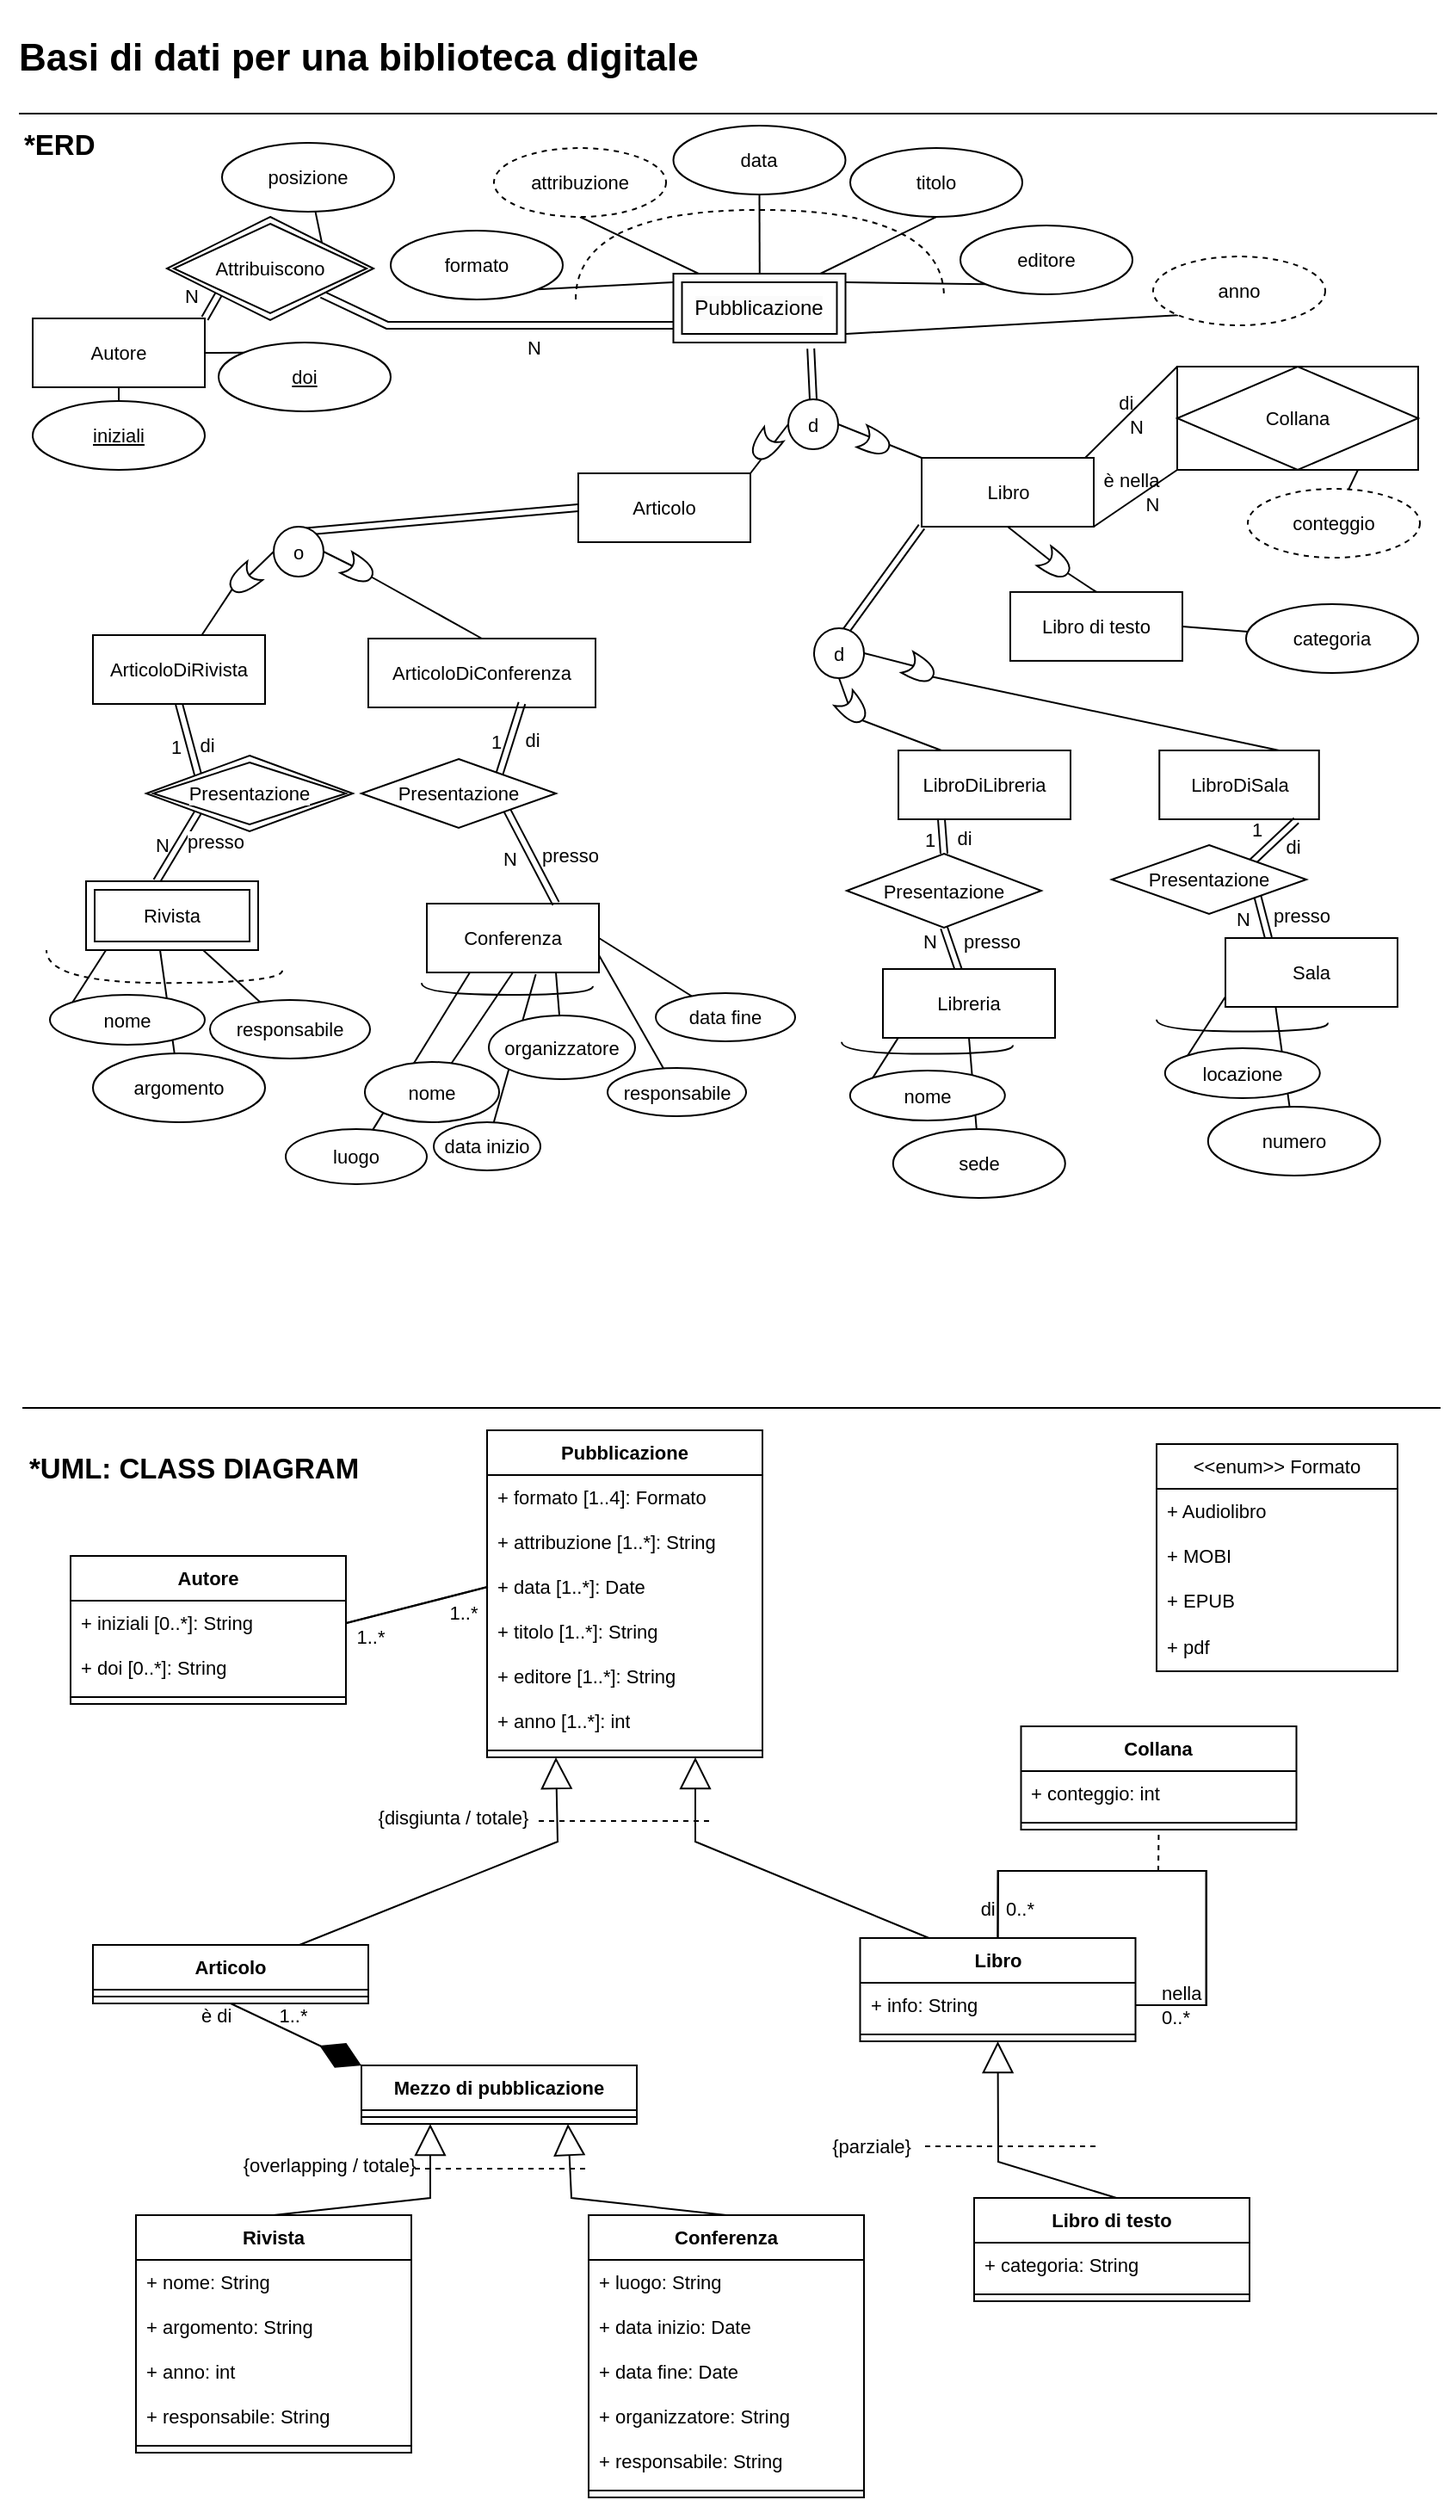<mxfile version="26.2.7">
  <diagram id="0_om-gisNnfKR0fqj2OI" name="Pagina-1">
    <mxGraphModel dx="1712" dy="1342" grid="0" gridSize="10" guides="1" tooltips="1" connect="1" arrows="1" fold="1" page="1" pageScale="1" pageWidth="827" pageHeight="1169" math="0" shadow="0" adaptiveColors="none">
      <root>
        <mxCell id="0" />
        <mxCell id="1" parent="0" />
        <mxCell id="6xCeaZYzG2MxM0k89maq-75" value="numero" style="ellipse;whiteSpace=wrap;html=1;align=center;fontFamily=Helvetica;fontSize=11;fontColor=default;labelBackgroundColor=none;" vertex="1" parent="1">
          <mxGeometry x="692.898" y="643.0" width="100" height="40" as="geometry" />
        </mxCell>
        <mxCell id="6xCeaZYzG2MxM0k89maq-76" value="" style="edgeStyle=orthogonalEdgeStyle;endArrow=none;html=1;rounded=0;endSize=8;startSize=8;sourcePerimeterSpacing=0;targetPerimeterSpacing=0;endFill=0;curved=1;movable=1;resizable=1;rotatable=1;deletable=1;editable=1;locked=0;connectable=1;labelBackgroundColor=none;fontColor=default;" edge="1" parent="1">
          <mxGeometry width="100" relative="1" as="geometry">
            <mxPoint x="762.42" y="594.28" as="sourcePoint" />
            <mxPoint x="663" y="592.43" as="targetPoint" />
            <Array as="points">
              <mxPoint x="763.41" y="599.312" />
              <mxPoint x="663" y="599.312" />
            </Array>
          </mxGeometry>
        </mxCell>
        <mxCell id="6xCeaZYzG2MxM0k89maq-77" style="edgeStyle=none;shape=connector;rounded=0;orthogonalLoop=1;jettySize=auto;html=1;exitX=0.25;exitY=1;exitDx=0;exitDy=0;strokeColor=default;align=center;verticalAlign=middle;fontFamily=Helvetica;fontSize=11;fontColor=default;labelBackgroundColor=none;startFill=0;endArrow=none;" edge="1" target="6xCeaZYzG2MxM0k89maq-75" parent="1">
          <mxGeometry relative="1" as="geometry">
            <mxPoint x="706.498" y="656.1" as="targetPoint" />
            <mxPoint x="731.9" y="583.0" as="sourcePoint" />
          </mxGeometry>
        </mxCell>
        <mxCell id="6xCeaZYzG2MxM0k89maq-78" style="edgeStyle=none;shape=connector;rounded=0;orthogonalLoop=1;jettySize=auto;html=1;exitX=0;exitY=0.75;exitDx=0;exitDy=0;strokeColor=default;align=center;verticalAlign=middle;fontFamily=Helvetica;fontSize=11;fontColor=default;labelBackgroundColor=none;startFill=0;endArrow=none;entryX=0;entryY=0;entryDx=0;entryDy=0;" edge="1" target="6xCeaZYzG2MxM0k89maq-74" parent="1">
          <mxGeometry relative="1" as="geometry">
            <mxPoint x="686.306" y="618.189" as="targetPoint" />
            <mxPoint x="706.9" y="573.0" as="sourcePoint" />
          </mxGeometry>
        </mxCell>
        <mxCell id="aLrsZr3H2DzHejFgpF-x-806" style="edgeStyle=none;shape=connector;rounded=0;orthogonalLoop=1;jettySize=auto;html=1;exitX=0.25;exitY=1;exitDx=0;exitDy=0;strokeColor=default;align=center;verticalAlign=middle;fontFamily=Helvetica;fontSize=11;fontColor=default;labelBackgroundColor=none;startFill=0;endArrow=none;" parent="1" target="aLrsZr3H2DzHejFgpF-x-807" edge="1">
          <mxGeometry relative="1" as="geometry">
            <mxPoint x="58.598" y="625.1" as="targetPoint" />
            <mxPoint x="84" y="552.0" as="sourcePoint" />
          </mxGeometry>
        </mxCell>
        <mxCell id="aLrsZr3H2DzHejFgpF-x-414" value="" style="line;strokeWidth=1;rotatable=1;dashed=0;labelPosition=right;align=left;verticalAlign=middle;spacingTop=0;spacingLeft=6;points=[];portConstraint=eastwest;fontFamily=Helvetica;fontSize=11;labelBackgroundColor=none;movable=1;resizable=1;deletable=1;editable=1;locked=0;connectable=1;" parent="1" vertex="1">
          <mxGeometry x="2" y="61" width="824" height="10" as="geometry" />
        </mxCell>
        <mxCell id="aLrsZr3H2DzHejFgpF-x-415" value="&lt;h2&gt;*ERD&lt;/h2&gt;" style="text;html=1;align=left;verticalAlign=middle;resizable=1;points=[];autosize=1;strokeColor=none;fillColor=none;fontFamily=Helvetica;fontSize=11;labelBackgroundColor=none;movable=1;rotatable=1;deletable=1;editable=1;locked=0;connectable=1;" parent="1" vertex="1">
          <mxGeometry x="3" y="54" width="59" height="59" as="geometry" />
        </mxCell>
        <mxCell id="aLrsZr3H2DzHejFgpF-x-416" value="" style="line;strokeWidth=1;rotatable=1;dashed=0;labelPosition=right;align=left;verticalAlign=middle;spacingTop=0;spacingLeft=6;points=[];portConstraint=eastwest;fontFamily=Helvetica;fontSize=11;labelBackgroundColor=none;movable=1;resizable=1;deletable=1;editable=1;locked=0;connectable=1;" parent="1" vertex="1">
          <mxGeometry x="4" y="813" width="824" height="10" as="geometry" />
        </mxCell>
        <mxCell id="aLrsZr3H2DzHejFgpF-x-508" style="edgeStyle=none;shape=connector;rounded=0;orthogonalLoop=1;jettySize=auto;html=1;exitX=0.25;exitY=0;exitDx=0;exitDy=0;entryX=0.5;entryY=1;entryDx=0;entryDy=0;align=center;verticalAlign=middle;fontFamily=Helvetica;fontSize=11;fontColor=default;labelBackgroundColor=none;startFill=0;endArrow=none;movable=1;resizable=1;rotatable=1;deletable=1;editable=1;locked=0;connectable=1;" parent="1" target="aLrsZr3H2DzHejFgpF-x-493" edge="1">
          <mxGeometry relative="1" as="geometry">
            <mxPoint x="407.4" y="164" as="sourcePoint" />
          </mxGeometry>
        </mxCell>
        <mxCell id="aLrsZr3H2DzHejFgpF-x-509" style="edgeStyle=none;shape=connector;rounded=0;orthogonalLoop=1;jettySize=auto;html=1;exitX=0.5;exitY=0;exitDx=0;exitDy=0;align=center;verticalAlign=middle;fontFamily=Helvetica;fontSize=11;fontColor=default;labelBackgroundColor=none;startFill=0;endArrow=none;entryX=0.5;entryY=1;entryDx=0;entryDy=0;" parent="1" target="aLrsZr3H2DzHejFgpF-x-505" edge="1">
          <mxGeometry relative="1" as="geometry">
            <mxPoint x="432.4" y="164" as="sourcePoint" />
            <mxPoint x="432" y="144" as="targetPoint" />
          </mxGeometry>
        </mxCell>
        <mxCell id="aLrsZr3H2DzHejFgpF-x-510" style="edgeStyle=none;shape=connector;rounded=0;orthogonalLoop=1;jettySize=auto;html=1;exitX=0.75;exitY=0;exitDx=0;exitDy=0;entryX=0.5;entryY=1;entryDx=0;entryDy=0;align=center;verticalAlign=middle;fontFamily=Helvetica;fontSize=11;fontColor=default;labelBackgroundColor=none;startFill=0;endArrow=none;" parent="1" target="aLrsZr3H2DzHejFgpF-x-506" edge="1">
          <mxGeometry relative="1" as="geometry">
            <mxPoint x="457.4" y="164" as="sourcePoint" />
          </mxGeometry>
        </mxCell>
        <mxCell id="aLrsZr3H2DzHejFgpF-x-511" style="edgeStyle=none;shape=connector;rounded=0;orthogonalLoop=1;jettySize=auto;html=1;exitX=1;exitY=0;exitDx=0;exitDy=0;entryX=0;entryY=1;entryDx=0;entryDy=0;align=center;verticalAlign=middle;fontFamily=Helvetica;fontSize=11;fontColor=default;labelBackgroundColor=none;startFill=0;endArrow=none;movable=1;resizable=1;rotatable=1;deletable=1;editable=1;locked=0;connectable=1;" parent="1" target="aLrsZr3H2DzHejFgpF-x-507" edge="1">
          <mxGeometry relative="1" as="geometry">
            <mxPoint x="482.4" y="164" as="sourcePoint" />
          </mxGeometry>
        </mxCell>
        <mxCell id="aLrsZr3H2DzHejFgpF-x-522" style="edgeStyle=none;shape=link;rounded=0;orthogonalLoop=1;jettySize=auto;html=1;exitX=0.837;exitY=0.963;exitDx=0;exitDy=0;entryX=0.5;entryY=0;entryDx=0;entryDy=0;align=center;verticalAlign=middle;fontFamily=Helvetica;fontSize=11;fontColor=default;labelBackgroundColor=none;startFill=0;endArrow=none;exitPerimeter=0;" parent="1" target="aLrsZr3H2DzHejFgpF-x-521" edge="1">
          <mxGeometry relative="1" as="geometry">
            <mxPoint x="462.1" y="202.52" as="sourcePoint" />
            <mxPoint x="478.5" y="232" as="targetPoint" />
          </mxGeometry>
        </mxCell>
        <mxCell id="aLrsZr3H2DzHejFgpF-x-545" style="edgeStyle=none;shape=connector;rounded=0;orthogonalLoop=1;jettySize=auto;html=1;exitX=0;exitY=0;exitDx=0;exitDy=0;entryX=1;entryY=1;entryDx=0;entryDy=0;align=center;verticalAlign=middle;fontFamily=Helvetica;fontSize=11;fontColor=default;labelBackgroundColor=none;startFill=0;endArrow=none;" parent="1" target="aLrsZr3H2DzHejFgpF-x-585" edge="1">
          <mxGeometry relative="1" as="geometry">
            <mxPoint x="382.4" y="164" as="sourcePoint" />
            <mxPoint x="301.355" y="165.142" as="targetPoint" />
          </mxGeometry>
        </mxCell>
        <mxCell id="aLrsZr3H2DzHejFgpF-x-493" value="attribuzione" style="ellipse;whiteSpace=wrap;html=1;align=center;dashed=1;fontFamily=Helvetica;fontSize=11;labelBackgroundColor=none;" parent="1" vertex="1">
          <mxGeometry x="278.001" y="86.004" width="100" height="40" as="geometry" />
        </mxCell>
        <mxCell id="aLrsZr3H2DzHejFgpF-x-571" value="N" style="edgeStyle=none;shape=link;rounded=0;orthogonalLoop=1;jettySize=auto;html=1;exitX=1;exitY=0;exitDx=0;exitDy=0;entryX=0;entryY=1;entryDx=0;entryDy=0;align=center;verticalAlign=middle;fontFamily=Helvetica;fontSize=11;fontColor=default;labelBackgroundColor=none;startFill=0;endArrow=none;" parent="1" source="aLrsZr3H2DzHejFgpF-x-494" target="aLrsZr3H2DzHejFgpF-x-812" edge="1">
          <mxGeometry x="-0.158" y="13" relative="1" as="geometry">
            <mxPoint x="65.0" y="150" as="targetPoint" />
            <mxPoint as="offset" />
          </mxGeometry>
        </mxCell>
        <mxCell id="aLrsZr3H2DzHejFgpF-x-798" style="edgeStyle=none;shape=connector;rounded=0;orthogonalLoop=1;jettySize=auto;html=1;exitX=0.5;exitY=1;exitDx=0;exitDy=0;strokeColor=default;align=center;verticalAlign=middle;fontFamily=Helvetica;fontSize=11;fontColor=default;labelBackgroundColor=none;startFill=0;endArrow=none;" parent="1" source="aLrsZr3H2DzHejFgpF-x-494" edge="1">
          <mxGeometry relative="1" as="geometry">
            <mxPoint x="60" y="232.673" as="targetPoint" />
          </mxGeometry>
        </mxCell>
        <mxCell id="aLrsZr3H2DzHejFgpF-x-801" style="edgeStyle=none;shape=connector;rounded=0;orthogonalLoop=1;jettySize=auto;html=1;exitX=1;exitY=0.5;exitDx=0;exitDy=0;entryX=0;entryY=0;entryDx=0;entryDy=0;strokeColor=default;align=center;verticalAlign=middle;fontFamily=Helvetica;fontSize=11;fontColor=default;labelBackgroundColor=none;startFill=0;endArrow=none;" parent="1" source="aLrsZr3H2DzHejFgpF-x-494" target="aLrsZr3H2DzHejFgpF-x-799" edge="1">
          <mxGeometry relative="1" as="geometry" />
        </mxCell>
        <mxCell id="aLrsZr3H2DzHejFgpF-x-494" value="Autore" style="whiteSpace=wrap;html=1;align=center;fontFamily=Helvetica;fontSize=11;labelBackgroundColor=none;" parent="1" vertex="1">
          <mxGeometry x="10" y="185" width="100" height="40" as="geometry" />
        </mxCell>
        <mxCell id="aLrsZr3H2DzHejFgpF-x-495" value="&lt;h1&gt;Basi di dati per una biblioteca digitale&lt;/h1&gt;" style="text;html=1;align=left;verticalAlign=middle;resizable=0;points=[];autosize=1;strokeColor=none;fillColor=none;fontFamily=Helvetica;fontSize=11;labelBackgroundColor=none;" parent="1" vertex="1">
          <mxGeometry width="413" height="68" as="geometry" />
        </mxCell>
        <mxCell id="aLrsZr3H2DzHejFgpF-x-822" style="edgeStyle=none;shape=connector;rounded=0;orthogonalLoop=1;jettySize=auto;html=1;exitX=0.25;exitY=1;exitDx=0;exitDy=0;strokeColor=default;align=center;verticalAlign=middle;fontFamily=Helvetica;fontSize=11;fontColor=default;labelBackgroundColor=none;startFill=0;endArrow=none;" parent="1" source="aLrsZr3H2DzHejFgpF-x-499" target="aLrsZr3H2DzHejFgpF-x-823" edge="1">
          <mxGeometry relative="1" as="geometry">
            <mxPoint x="231.329" y="366.28" as="targetPoint" />
          </mxGeometry>
        </mxCell>
        <mxCell id="aLrsZr3H2DzHejFgpF-x-824" style="edgeStyle=none;shape=connector;rounded=0;orthogonalLoop=1;jettySize=auto;html=1;exitX=0.5;exitY=1;exitDx=0;exitDy=0;strokeColor=default;align=center;verticalAlign=middle;fontFamily=Helvetica;fontSize=11;fontColor=default;labelBackgroundColor=none;startFill=0;endArrow=none;" parent="1" source="aLrsZr3H2DzHejFgpF-x-499" target="aLrsZr3H2DzHejFgpF-x-825" edge="1">
          <mxGeometry relative="1" as="geometry">
            <mxPoint x="244.091" y="375.75" as="targetPoint" />
          </mxGeometry>
        </mxCell>
        <mxCell id="aLrsZr3H2DzHejFgpF-x-827" style="edgeStyle=none;shape=connector;rounded=0;orthogonalLoop=1;jettySize=auto;html=1;exitX=0.75;exitY=1;exitDx=0;exitDy=0;strokeColor=default;align=center;verticalAlign=middle;fontFamily=Helvetica;fontSize=11;fontColor=default;labelBackgroundColor=none;startFill=0;endArrow=none;" parent="1" source="aLrsZr3H2DzHejFgpF-x-499" target="aLrsZr3H2DzHejFgpF-x-828" edge="1">
          <mxGeometry relative="1" as="geometry">
            <mxPoint x="316.364" y="340.545" as="targetPoint" />
          </mxGeometry>
        </mxCell>
        <mxCell id="aLrsZr3H2DzHejFgpF-x-838" style="edgeStyle=none;shape=connector;rounded=0;orthogonalLoop=1;jettySize=auto;html=1;exitX=0.633;exitY=1.025;exitDx=0;exitDy=0;strokeColor=default;align=center;verticalAlign=middle;fontFamily=Helvetica;fontSize=11;fontColor=default;labelBackgroundColor=none;startFill=0;endArrow=none;exitPerimeter=0;" parent="1" source="aLrsZr3H2DzHejFgpF-x-499" target="aLrsZr3H2DzHejFgpF-x-839" edge="1">
          <mxGeometry relative="1" as="geometry">
            <mxPoint x="298.909" y="378.439" as="targetPoint" />
          </mxGeometry>
        </mxCell>
        <mxCell id="aLrsZr3H2DzHejFgpF-x-840" style="edgeStyle=none;shape=connector;rounded=0;orthogonalLoop=1;jettySize=auto;html=1;exitX=1;exitY=0.5;exitDx=0;exitDy=0;strokeColor=default;align=center;verticalAlign=middle;fontFamily=Helvetica;fontSize=11;fontColor=default;labelBackgroundColor=none;startFill=0;endArrow=none;" parent="1" source="aLrsZr3H2DzHejFgpF-x-499" target="aLrsZr3H2DzHejFgpF-x-841" edge="1">
          <mxGeometry relative="1" as="geometry">
            <mxPoint x="419" y="322" as="targetPoint" />
          </mxGeometry>
        </mxCell>
        <mxCell id="aLrsZr3H2DzHejFgpF-x-844" style="edgeStyle=none;shape=connector;rounded=0;orthogonalLoop=1;jettySize=auto;html=1;exitX=1;exitY=0.75;exitDx=0;exitDy=0;strokeColor=default;align=center;verticalAlign=middle;fontFamily=Helvetica;fontSize=11;fontColor=default;labelBackgroundColor=none;startFill=0;endArrow=none;" parent="1" source="aLrsZr3H2DzHejFgpF-x-499" target="aLrsZr3H2DzHejFgpF-x-846" edge="1">
          <mxGeometry relative="1" as="geometry">
            <mxPoint x="411.636" y="372.545" as="targetPoint" />
          </mxGeometry>
        </mxCell>
        <mxCell id="aLrsZr3H2DzHejFgpF-x-499" value="Conferenza" style="whiteSpace=wrap;html=1;align=center;fontFamily=Helvetica;fontSize=11;labelBackgroundColor=none;" parent="1" vertex="1">
          <mxGeometry x="239" y="525" width="100" height="40" as="geometry" />
        </mxCell>
        <mxCell id="aLrsZr3H2DzHejFgpF-x-803" style="edgeStyle=none;shape=connector;rounded=0;orthogonalLoop=1;jettySize=auto;html=1;exitX=0;exitY=0.75;exitDx=0;exitDy=0;strokeColor=default;align=center;verticalAlign=middle;fontFamily=Helvetica;fontSize=11;fontColor=default;labelBackgroundColor=none;startFill=0;endArrow=none;entryX=0;entryY=0;entryDx=0;entryDy=0;" parent="1" target="aLrsZr3H2DzHejFgpF-x-805" edge="1">
          <mxGeometry relative="1" as="geometry">
            <mxPoint x="38.406" y="587.189" as="targetPoint" />
            <mxPoint x="59" y="542.0" as="sourcePoint" />
          </mxGeometry>
        </mxCell>
        <mxCell id="aLrsZr3H2DzHejFgpF-x-808" style="edgeStyle=none;shape=connector;rounded=0;orthogonalLoop=1;jettySize=auto;html=1;exitX=0.5;exitY=1;exitDx=0;exitDy=0;strokeColor=default;align=center;verticalAlign=middle;fontFamily=Helvetica;fontSize=11;fontColor=default;labelBackgroundColor=none;startFill=0;endArrow=none;" parent="1" target="aLrsZr3H2DzHejFgpF-x-809" edge="1">
          <mxGeometry relative="1" as="geometry">
            <mxPoint x="136.273" y="588.477" as="targetPoint" />
            <mxPoint x="109" y="552.0" as="sourcePoint" />
          </mxGeometry>
        </mxCell>
        <mxCell id="aLrsZr3H2DzHejFgpF-x-523" style="edgeStyle=none;shape=connector;rounded=0;orthogonalLoop=1;jettySize=auto;html=1;exitX=1;exitY=0;exitDx=0;exitDy=0;entryX=0;entryY=0.5;entryDx=0;entryDy=0;align=center;verticalAlign=middle;fontFamily=Helvetica;fontSize=11;fontColor=default;labelBackgroundColor=none;startFill=0;endArrow=none;" parent="1" source="aLrsZr3H2DzHejFgpF-x-503" target="aLrsZr3H2DzHejFgpF-x-521" edge="1">
          <mxGeometry relative="1" as="geometry">
            <mxPoint x="433.75" y="263" as="sourcePoint" />
            <mxPoint x="455.75" y="234.5" as="targetPoint" />
          </mxGeometry>
        </mxCell>
        <mxCell id="aLrsZr3H2DzHejFgpF-x-759" style="edgeStyle=none;shape=link;rounded=0;orthogonalLoop=1;jettySize=auto;html=1;align=center;verticalAlign=middle;fontFamily=Helvetica;fontSize=11;fontColor=default;labelBackgroundColor=none;startFill=0;endArrow=none;entryX=0.606;entryY=0.099;entryDx=0;entryDy=0;exitX=0;exitY=0.5;exitDx=0;exitDy=0;entryPerimeter=0;" parent="1" source="aLrsZr3H2DzHejFgpF-x-503" target="aLrsZr3H2DzHejFgpF-x-767" edge="1">
          <mxGeometry relative="1" as="geometry">
            <mxPoint x="188.4" y="331" as="sourcePoint" />
            <mxPoint x="240.5" y="359.05" as="targetPoint" />
          </mxGeometry>
        </mxCell>
        <mxCell id="aLrsZr3H2DzHejFgpF-x-503" value="Articolo" style="whiteSpace=wrap;html=1;align=center;fontFamily=Helvetica;fontSize=11;labelBackgroundColor=none;" parent="1" vertex="1">
          <mxGeometry x="327" y="275" width="100" height="40" as="geometry" />
        </mxCell>
        <mxCell id="aLrsZr3H2DzHejFgpF-x-505" value="data" style="ellipse;whiteSpace=wrap;html=1;align=center;fontFamily=Helvetica;fontSize=11;labelBackgroundColor=none;" parent="1" vertex="1">
          <mxGeometry x="382.25" y="73" width="100" height="40" as="geometry" />
        </mxCell>
        <mxCell id="aLrsZr3H2DzHejFgpF-x-506" value="titolo" style="ellipse;whiteSpace=wrap;html=1;align=center;fontFamily=Helvetica;fontSize=11;labelBackgroundColor=none;" parent="1" vertex="1">
          <mxGeometry x="485" y="86" width="100" height="40" as="geometry" />
        </mxCell>
        <mxCell id="aLrsZr3H2DzHejFgpF-x-507" value="editore" style="ellipse;whiteSpace=wrap;html=1;align=center;fontFamily=Helvetica;fontSize=11;labelBackgroundColor=none;" parent="1" vertex="1">
          <mxGeometry x="549" y="131" width="100" height="40" as="geometry" />
        </mxCell>
        <mxCell id="aLrsZr3H2DzHejFgpF-x-513" value="" style="edgeStyle=orthogonalEdgeStyle;endArrow=none;html=1;rounded=0;endSize=8;startSize=8;sourcePerimeterSpacing=0;targetPerimeterSpacing=0;endFill=0;curved=1;movable=1;resizable=1;rotatable=1;deletable=1;editable=1;locked=0;connectable=1;dashed=1;labelBackgroundColor=none;fontColor=default;" parent="1" edge="1">
          <mxGeometry width="100" relative="1" as="geometry">
            <mxPoint x="325.5" y="173.97" as="sourcePoint" />
            <mxPoint x="539.5" y="172.892" as="targetPoint" />
            <Array as="points">
              <mxPoint x="325.5" y="121.95" />
              <mxPoint x="539.5" y="121.95" />
            </Array>
          </mxGeometry>
        </mxCell>
        <mxCell id="aLrsZr3H2DzHejFgpF-x-519" style="edgeStyle=none;shape=connector;rounded=0;orthogonalLoop=1;jettySize=auto;html=1;entryX=1;entryY=0.75;entryDx=0;entryDy=0;align=center;verticalAlign=middle;fontFamily=Helvetica;fontSize=11;fontColor=default;labelBackgroundColor=none;startFill=0;endArrow=none;exitX=0;exitY=1;exitDx=0;exitDy=0;" parent="1" source="aLrsZr3H2DzHejFgpF-x-517" edge="1">
          <mxGeometry relative="1" as="geometry">
            <mxPoint x="557" y="194" as="sourcePoint" />
            <mxPoint x="482.4" y="194" as="targetPoint" />
          </mxGeometry>
        </mxCell>
        <mxCell id="aLrsZr3H2DzHejFgpF-x-517" value="anno" style="ellipse;whiteSpace=wrap;html=1;align=center;dashed=1;fontFamily=Helvetica;fontSize=11;labelBackgroundColor=none;" parent="1" vertex="1">
          <mxGeometry x="661" y="149" width="100" height="40" as="geometry" />
        </mxCell>
        <mxCell id="aLrsZr3H2DzHejFgpF-x-524" style="edgeStyle=none;shape=connector;rounded=0;orthogonalLoop=1;jettySize=auto;html=1;entryX=0;entryY=0;entryDx=0;entryDy=0;align=center;verticalAlign=middle;fontFamily=Helvetica;fontSize=11;fontColor=default;labelBackgroundColor=none;startFill=0;endArrow=none;exitX=1;exitY=0.5;exitDx=0;exitDy=0;" parent="1" source="aLrsZr3H2DzHejFgpF-x-521" target="aLrsZr3H2DzHejFgpF-x-527" edge="1">
          <mxGeometry relative="1" as="geometry">
            <mxPoint x="497.53" y="208.5" as="sourcePoint" />
            <mxPoint x="526.5" y="249.5" as="targetPoint" />
          </mxGeometry>
        </mxCell>
        <mxCell id="aLrsZr3H2DzHejFgpF-x-521" value="d" style="ellipse;whiteSpace=wrap;html=1;fontFamily=Helvetica;fontSize=11;labelBackgroundColor=none;" parent="1" vertex="1">
          <mxGeometry x="449" y="232" width="29" height="29" as="geometry" />
        </mxCell>
        <mxCell id="aLrsZr3H2DzHejFgpF-x-527" value="Libro" style="whiteSpace=wrap;html=1;align=center;fontFamily=Helvetica;fontSize=11;labelBackgroundColor=none;" parent="1" vertex="1">
          <mxGeometry x="526.5" y="266" width="100" height="40" as="geometry" />
        </mxCell>
        <mxCell id="aLrsZr3H2DzHejFgpF-x-540" style="edgeStyle=none;shape=connector;rounded=0;orthogonalLoop=1;jettySize=auto;html=1;exitX=1;exitY=0.5;exitDx=0;exitDy=0;align=center;verticalAlign=middle;fontFamily=Helvetica;fontSize=11;fontColor=default;labelBackgroundColor=none;startFill=0;endArrow=none;" parent="1" source="aLrsZr3H2DzHejFgpF-x-528" target="aLrsZr3H2DzHejFgpF-x-541" edge="1">
          <mxGeometry relative="1" as="geometry">
            <mxPoint x="569.668" y="363.407" as="targetPoint" />
          </mxGeometry>
        </mxCell>
        <mxCell id="aLrsZr3H2DzHejFgpF-x-528" value="Libro di testo" style="whiteSpace=wrap;html=1;align=center;fontFamily=Helvetica;fontSize=11;labelBackgroundColor=none;" parent="1" vertex="1">
          <mxGeometry x="578" y="343.95" width="100" height="40" as="geometry" />
        </mxCell>
        <mxCell id="aLrsZr3H2DzHejFgpF-x-536" value="di&amp;nbsp; &amp;nbsp;&amp;nbsp;&lt;br&gt;N" style="edgeStyle=none;shape=connector;rounded=0;orthogonalLoop=1;jettySize=auto;html=1;exitX=0;exitY=0;exitDx=0;exitDy=0;entryX=1;entryY=0;entryDx=0;entryDy=0;align=center;verticalAlign=middle;fontFamily=Helvetica;fontSize=11;fontColor=default;labelBackgroundColor=none;startFill=0;endArrow=none;" parent="1" source="aLrsZr3H2DzHejFgpF-x-534" edge="1">
          <mxGeometry x="-0.016" y="3" relative="1" as="geometry">
            <mxPoint x="662" y="239" as="sourcePoint" />
            <mxPoint x="621.5" y="266" as="targetPoint" />
            <mxPoint as="offset" />
          </mxGeometry>
        </mxCell>
        <mxCell id="aLrsZr3H2DzHejFgpF-x-537" style="edgeStyle=none;shape=connector;rounded=0;orthogonalLoop=1;jettySize=auto;html=1;exitX=0.75;exitY=1;exitDx=0;exitDy=0;align=center;verticalAlign=middle;fontFamily=Helvetica;fontSize=11;fontColor=default;labelBackgroundColor=none;startFill=0;endArrow=none;" parent="1" source="aLrsZr3H2DzHejFgpF-x-534" target="aLrsZr3H2DzHejFgpF-x-538" edge="1">
          <mxGeometry relative="1" as="geometry">
            <mxPoint x="772.364" y="305.662" as="targetPoint" />
          </mxGeometry>
        </mxCell>
        <mxCell id="aLrsZr3H2DzHejFgpF-x-534" value="Collana" style="shape=associativeEntity;whiteSpace=wrap;html=1;align=center;fontFamily=Helvetica;fontSize=11;labelBackgroundColor=none;" parent="1" vertex="1">
          <mxGeometry x="675" y="213" width="140" height="60" as="geometry" />
        </mxCell>
        <mxCell id="aLrsZr3H2DzHejFgpF-x-538" value="conteggio" style="ellipse;whiteSpace=wrap;html=1;align=center;dashed=1;fontFamily=Helvetica;fontSize=11;labelBackgroundColor=none;" parent="1" vertex="1">
          <mxGeometry x="716.004" y="284.002" width="100" height="40" as="geometry" />
        </mxCell>
        <mxCell id="aLrsZr3H2DzHejFgpF-x-535" value="è nella&lt;br&gt;&amp;nbsp; &amp;nbsp; &amp;nbsp; &amp;nbsp; N" style="edgeStyle=none;shape=connector;rounded=0;orthogonalLoop=1;jettySize=auto;html=1;exitX=1;exitY=1;exitDx=0;exitDy=0;align=center;verticalAlign=middle;fontFamily=Helvetica;fontSize=11;fontColor=default;labelBackgroundColor=none;startFill=0;endArrow=none;entryX=0;entryY=1;entryDx=0;entryDy=0;" parent="1" source="aLrsZr3H2DzHejFgpF-x-527" target="aLrsZr3H2DzHejFgpF-x-534" edge="1">
          <mxGeometry x="-0.01" y="4" relative="1" as="geometry">
            <mxPoint x="619.5" y="306" as="sourcePoint" />
            <mxPoint x="666" y="298" as="targetPoint" />
            <mxPoint as="offset" />
          </mxGeometry>
        </mxCell>
        <mxCell id="aLrsZr3H2DzHejFgpF-x-541" value="categoria" style="ellipse;whiteSpace=wrap;html=1;align=center;fontFamily=Helvetica;fontSize=11;labelBackgroundColor=none;" parent="1" vertex="1">
          <mxGeometry x="714.998" y="350.997" width="100" height="40" as="geometry" />
        </mxCell>
        <mxCell id="aLrsZr3H2DzHejFgpF-x-569" value="N" style="edgeStyle=none;shape=link;rounded=0;orthogonalLoop=1;jettySize=auto;html=1;entryX=0;entryY=0.75;entryDx=0;entryDy=0;align=center;verticalAlign=middle;fontFamily=Helvetica;fontSize=11;fontColor=default;labelBackgroundColor=none;startFill=0;endArrow=none;exitX=1;exitY=1;exitDx=0;exitDy=0;" parent="1" source="aLrsZr3H2DzHejFgpF-x-812" target="aLrsZr3H2DzHejFgpF-x-752" edge="1">
          <mxGeometry x="0.22" y="-13" relative="1" as="geometry">
            <mxPoint x="205" y="165" as="sourcePoint" />
            <mxPoint x="407.4" y="204" as="targetPoint" />
            <Array as="points">
              <mxPoint x="216" y="189" />
            </Array>
            <mxPoint as="offset" />
          </mxGeometry>
        </mxCell>
        <mxCell id="aLrsZr3H2DzHejFgpF-x-585" value="formato" style="ellipse;whiteSpace=wrap;html=1;align=center;fontFamily=Helvetica;fontSize=11;labelBackgroundColor=none;" parent="1" vertex="1">
          <mxGeometry x="218" y="134" width="100" height="40" as="geometry" />
        </mxCell>
        <mxCell id="aLrsZr3H2DzHejFgpF-x-639" value="" style="shape=xor;whiteSpace=wrap;html=1;fontFamily=Helvetica;fontSize=11;labelBackgroundColor=none;rotation=25;" parent="1" vertex="1">
          <mxGeometry x="491" y="250" width="17" height="14" as="geometry" />
        </mxCell>
        <mxCell id="aLrsZr3H2DzHejFgpF-x-644" value="" style="shape=xor;whiteSpace=wrap;html=1;fontFamily=Helvetica;fontSize=11;labelBackgroundColor=none;rotation=127;" parent="1" vertex="1">
          <mxGeometry x="427" y="252" width="17" height="14" as="geometry" />
        </mxCell>
        <mxCell id="aLrsZr3H2DzHejFgpF-x-653" value="&lt;h2&gt;*UML: CLASS DIAGRAM&lt;/h2&gt;" style="text;html=1;align=left;verticalAlign=middle;resizable=1;points=[];autosize=1;strokeColor=none;fillColor=none;fontFamily=Helvetica;fontSize=11;labelBackgroundColor=none;movable=1;rotatable=1;deletable=1;editable=1;locked=0;connectable=1;" parent="1" vertex="1">
          <mxGeometry x="6" y="823" width="210" height="59" as="geometry" />
        </mxCell>
        <mxCell id="aLrsZr3H2DzHejFgpF-x-654" value="Pubblicazione" style="swimlane;fontStyle=1;align=center;verticalAlign=top;childLayout=stackLayout;horizontal=1;startSize=26;horizontalStack=0;resizeParent=1;resizeParentMax=0;resizeLast=0;collapsible=1;marginBottom=0;whiteSpace=wrap;html=1;fontFamily=Helvetica;fontSize=11;labelBackgroundColor=none;" parent="1" vertex="1">
          <mxGeometry x="274" y="831" width="160" height="190" as="geometry" />
        </mxCell>
        <mxCell id="aLrsZr3H2DzHejFgpF-x-655" value="+ formato [1..4]: Formato" style="text;strokeColor=none;fillColor=none;align=left;verticalAlign=top;spacingLeft=4;spacingRight=4;overflow=hidden;rotatable=0;points=[[0,0.5],[1,0.5]];portConstraint=eastwest;whiteSpace=wrap;html=1;fontFamily=Helvetica;fontSize=11;labelBackgroundColor=none;" parent="aLrsZr3H2DzHejFgpF-x-654" vertex="1">
          <mxGeometry y="26" width="160" height="26" as="geometry" />
        </mxCell>
        <mxCell id="aLrsZr3H2DzHejFgpF-x-673" value="+ attribuzione [1..*]: String" style="text;strokeColor=none;fillColor=none;align=left;verticalAlign=top;spacingLeft=4;spacingRight=4;overflow=hidden;rotatable=0;points=[[0,0.5],[1,0.5]];portConstraint=eastwest;whiteSpace=wrap;html=1;fontFamily=Helvetica;fontSize=11;labelBackgroundColor=none;" parent="aLrsZr3H2DzHejFgpF-x-654" vertex="1">
          <mxGeometry y="52" width="160" height="26" as="geometry" />
        </mxCell>
        <mxCell id="aLrsZr3H2DzHejFgpF-x-672" value="+ data [1..*]: Date" style="text;strokeColor=none;fillColor=none;align=left;verticalAlign=top;spacingLeft=4;spacingRight=4;overflow=hidden;rotatable=0;points=[[0,0.5],[1,0.5]];portConstraint=eastwest;whiteSpace=wrap;html=1;fontFamily=Helvetica;fontSize=11;labelBackgroundColor=none;" parent="aLrsZr3H2DzHejFgpF-x-654" vertex="1">
          <mxGeometry y="78" width="160" height="26" as="geometry" />
        </mxCell>
        <mxCell id="aLrsZr3H2DzHejFgpF-x-671" value="+ titolo [1..*]: String" style="text;strokeColor=none;fillColor=none;align=left;verticalAlign=top;spacingLeft=4;spacingRight=4;overflow=hidden;rotatable=0;points=[[0,0.5],[1,0.5]];portConstraint=eastwest;whiteSpace=wrap;html=1;fontFamily=Helvetica;fontSize=11;labelBackgroundColor=none;" parent="aLrsZr3H2DzHejFgpF-x-654" vertex="1">
          <mxGeometry y="104" width="160" height="26" as="geometry" />
        </mxCell>
        <mxCell id="aLrsZr3H2DzHejFgpF-x-675" value="+ editore [1..*]: String" style="text;strokeColor=none;fillColor=none;align=left;verticalAlign=top;spacingLeft=4;spacingRight=4;overflow=hidden;rotatable=0;points=[[0,0.5],[1,0.5]];portConstraint=eastwest;whiteSpace=wrap;html=1;fontFamily=Helvetica;fontSize=11;labelBackgroundColor=none;" parent="aLrsZr3H2DzHejFgpF-x-654" vertex="1">
          <mxGeometry y="130" width="160" height="26" as="geometry" />
        </mxCell>
        <mxCell id="aLrsZr3H2DzHejFgpF-x-674" value="+ anno [1..*]: int" style="text;strokeColor=none;fillColor=none;align=left;verticalAlign=top;spacingLeft=4;spacingRight=4;overflow=hidden;rotatable=0;points=[[0,0.5],[1,0.5]];portConstraint=eastwest;whiteSpace=wrap;html=1;fontFamily=Helvetica;fontSize=11;labelBackgroundColor=none;" parent="aLrsZr3H2DzHejFgpF-x-654" vertex="1">
          <mxGeometry y="156" width="160" height="26" as="geometry" />
        </mxCell>
        <mxCell id="aLrsZr3H2DzHejFgpF-x-656" value="" style="line;strokeWidth=1;fillColor=none;align=left;verticalAlign=middle;spacingTop=-1;spacingLeft=3;spacingRight=3;rotatable=0;labelPosition=right;points=[];portConstraint=eastwest;fontFamily=Helvetica;fontSize=11;labelBackgroundColor=none;" parent="aLrsZr3H2DzHejFgpF-x-654" vertex="1">
          <mxGeometry y="182" width="160" height="8" as="geometry" />
        </mxCell>
        <mxCell id="aLrsZr3H2DzHejFgpF-x-662" value="&amp;lt;&amp;lt;enum&amp;gt;&amp;gt; Formato" style="swimlane;fontStyle=0;childLayout=stackLayout;horizontal=1;startSize=26;fillColor=none;horizontalStack=0;resizeParent=1;resizeParentMax=0;resizeLast=0;collapsible=1;marginBottom=0;whiteSpace=wrap;html=1;fontFamily=Helvetica;fontSize=11;labelBackgroundColor=none;" parent="1" vertex="1">
          <mxGeometry x="663" y="839" width="140" height="132" as="geometry" />
        </mxCell>
        <mxCell id="aLrsZr3H2DzHejFgpF-x-663" value="+ Audiolibro" style="text;strokeColor=none;fillColor=none;align=left;verticalAlign=top;spacingLeft=4;spacingRight=4;overflow=hidden;rotatable=0;points=[[0,0.5],[1,0.5]];portConstraint=eastwest;whiteSpace=wrap;html=1;fontFamily=Helvetica;fontSize=11;labelBackgroundColor=none;" parent="aLrsZr3H2DzHejFgpF-x-662" vertex="1">
          <mxGeometry y="26" width="140" height="26" as="geometry" />
        </mxCell>
        <mxCell id="aLrsZr3H2DzHejFgpF-x-664" value="+ MOBI" style="text;strokeColor=none;fillColor=none;align=left;verticalAlign=top;spacingLeft=4;spacingRight=4;overflow=hidden;rotatable=0;points=[[0,0.5],[1,0.5]];portConstraint=eastwest;whiteSpace=wrap;html=1;fontFamily=Helvetica;fontSize=11;labelBackgroundColor=none;" parent="aLrsZr3H2DzHejFgpF-x-662" vertex="1">
          <mxGeometry y="52" width="140" height="26" as="geometry" />
        </mxCell>
        <mxCell id="aLrsZr3H2DzHejFgpF-x-665" value="+ EPUB" style="text;strokeColor=none;fillColor=none;align=left;verticalAlign=top;spacingLeft=4;spacingRight=4;overflow=hidden;rotatable=0;points=[[0,0.5],[1,0.5]];portConstraint=eastwest;whiteSpace=wrap;html=1;fontFamily=Helvetica;fontSize=11;labelBackgroundColor=none;" parent="aLrsZr3H2DzHejFgpF-x-662" vertex="1">
          <mxGeometry y="78" width="140" height="27" as="geometry" />
        </mxCell>
        <mxCell id="aLrsZr3H2DzHejFgpF-x-666" value="+ pdf" style="text;strokeColor=none;fillColor=none;align=left;verticalAlign=top;spacingLeft=4;spacingRight=4;overflow=hidden;rotatable=0;points=[[0,0.5],[1,0.5]];portConstraint=eastwest;whiteSpace=wrap;html=1;fontFamily=Helvetica;fontSize=11;labelBackgroundColor=none;" parent="aLrsZr3H2DzHejFgpF-x-662" vertex="1">
          <mxGeometry y="105" width="140" height="27" as="geometry" />
        </mxCell>
        <mxCell id="aLrsZr3H2DzHejFgpF-x-677" value="Mezzo di pubblicazione" style="swimlane;fontStyle=1;align=center;verticalAlign=top;childLayout=stackLayout;horizontal=1;startSize=26;horizontalStack=0;resizeParent=1;resizeParentMax=0;resizeLast=0;collapsible=1;marginBottom=0;whiteSpace=wrap;html=1;fontFamily=Helvetica;fontSize=11;labelBackgroundColor=none;" parent="1" vertex="1">
          <mxGeometry x="201" y="1200" width="160" height="34" as="geometry" />
        </mxCell>
        <mxCell id="aLrsZr3H2DzHejFgpF-x-679" value="" style="line;strokeWidth=1;fillColor=none;align=left;verticalAlign=middle;spacingTop=-1;spacingLeft=3;spacingRight=3;rotatable=0;labelPosition=right;points=[];portConstraint=eastwest;fontFamily=Helvetica;fontSize=11;labelBackgroundColor=none;" parent="aLrsZr3H2DzHejFgpF-x-677" vertex="1">
          <mxGeometry y="26" width="160" height="8" as="geometry" />
        </mxCell>
        <mxCell id="aLrsZr3H2DzHejFgpF-x-687" value="Rivista" style="swimlane;fontStyle=1;align=center;verticalAlign=top;childLayout=stackLayout;horizontal=1;startSize=26;horizontalStack=0;resizeParent=1;resizeParentMax=0;resizeLast=0;collapsible=1;marginBottom=0;whiteSpace=wrap;html=1;fontFamily=Helvetica;fontSize=11;labelBackgroundColor=none;" parent="1" vertex="1">
          <mxGeometry x="70" y="1287.0" width="160" height="138" as="geometry" />
        </mxCell>
        <mxCell id="aLrsZr3H2DzHejFgpF-x-688" value="+ nome: String" style="text;strokeColor=none;fillColor=none;align=left;verticalAlign=top;spacingLeft=4;spacingRight=4;overflow=hidden;rotatable=0;points=[[0,0.5],[1,0.5]];portConstraint=eastwest;whiteSpace=wrap;html=1;fontFamily=Helvetica;fontSize=11;labelBackgroundColor=none;" parent="aLrsZr3H2DzHejFgpF-x-687" vertex="1">
          <mxGeometry y="26" width="160" height="26" as="geometry" />
        </mxCell>
        <mxCell id="aLrsZr3H2DzHejFgpF-x-692" value="+ argomento: String" style="text;strokeColor=none;fillColor=none;align=left;verticalAlign=top;spacingLeft=4;spacingRight=4;overflow=hidden;rotatable=0;points=[[0,0.5],[1,0.5]];portConstraint=eastwest;whiteSpace=wrap;html=1;fontFamily=Helvetica;fontSize=11;labelBackgroundColor=none;" parent="aLrsZr3H2DzHejFgpF-x-687" vertex="1">
          <mxGeometry y="52" width="160" height="26" as="geometry" />
        </mxCell>
        <mxCell id="aLrsZr3H2DzHejFgpF-x-691" value="+ anno: int" style="text;strokeColor=none;fillColor=none;align=left;verticalAlign=top;spacingLeft=4;spacingRight=4;overflow=hidden;rotatable=0;points=[[0,0.5],[1,0.5]];portConstraint=eastwest;whiteSpace=wrap;html=1;fontFamily=Helvetica;fontSize=11;labelBackgroundColor=none;" parent="aLrsZr3H2DzHejFgpF-x-687" vertex="1">
          <mxGeometry y="78" width="160" height="26" as="geometry" />
        </mxCell>
        <mxCell id="aLrsZr3H2DzHejFgpF-x-693" value="+ responsabile: String" style="text;strokeColor=none;fillColor=none;align=left;verticalAlign=top;spacingLeft=4;spacingRight=4;overflow=hidden;rotatable=0;points=[[0,0.5],[1,0.5]];portConstraint=eastwest;whiteSpace=wrap;html=1;fontFamily=Helvetica;fontSize=11;labelBackgroundColor=none;" parent="aLrsZr3H2DzHejFgpF-x-687" vertex="1">
          <mxGeometry y="104" width="160" height="26" as="geometry" />
        </mxCell>
        <mxCell id="aLrsZr3H2DzHejFgpF-x-689" value="" style="line;strokeWidth=1;fillColor=none;align=left;verticalAlign=middle;spacingTop=-1;spacingLeft=3;spacingRight=3;rotatable=0;labelPosition=right;points=[];portConstraint=eastwest;fontFamily=Helvetica;fontSize=11;labelBackgroundColor=none;" parent="aLrsZr3H2DzHejFgpF-x-687" vertex="1">
          <mxGeometry y="130" width="160" height="8" as="geometry" />
        </mxCell>
        <mxCell id="aLrsZr3H2DzHejFgpF-x-696" value="Conferenza" style="swimlane;fontStyle=1;align=center;verticalAlign=top;childLayout=stackLayout;horizontal=1;startSize=26;horizontalStack=0;resizeParent=1;resizeParentMax=0;resizeLast=0;collapsible=1;marginBottom=0;whiteSpace=wrap;html=1;fontFamily=Helvetica;fontSize=11;labelBackgroundColor=none;" parent="1" vertex="1">
          <mxGeometry x="333" y="1287" width="160" height="164" as="geometry" />
        </mxCell>
        <mxCell id="aLrsZr3H2DzHejFgpF-x-697" value="+ luogo: String" style="text;strokeColor=none;fillColor=none;align=left;verticalAlign=top;spacingLeft=4;spacingRight=4;overflow=hidden;rotatable=0;points=[[0,0.5],[1,0.5]];portConstraint=eastwest;whiteSpace=wrap;html=1;fontFamily=Helvetica;fontSize=11;labelBackgroundColor=none;" parent="aLrsZr3H2DzHejFgpF-x-696" vertex="1">
          <mxGeometry y="26" width="160" height="26" as="geometry" />
        </mxCell>
        <mxCell id="aLrsZr3H2DzHejFgpF-x-700" value="+ data inizio: Date" style="text;strokeColor=none;fillColor=none;align=left;verticalAlign=top;spacingLeft=4;spacingRight=4;overflow=hidden;rotatable=0;points=[[0,0.5],[1,0.5]];portConstraint=eastwest;whiteSpace=wrap;html=1;fontFamily=Helvetica;fontSize=11;labelBackgroundColor=none;" parent="aLrsZr3H2DzHejFgpF-x-696" vertex="1">
          <mxGeometry y="52" width="160" height="26" as="geometry" />
        </mxCell>
        <mxCell id="aLrsZr3H2DzHejFgpF-x-701" value="+ data fine: Date" style="text;strokeColor=none;fillColor=none;align=left;verticalAlign=top;spacingLeft=4;spacingRight=4;overflow=hidden;rotatable=0;points=[[0,0.5],[1,0.5]];portConstraint=eastwest;whiteSpace=wrap;html=1;fontFamily=Helvetica;fontSize=11;labelBackgroundColor=none;" parent="aLrsZr3H2DzHejFgpF-x-696" vertex="1">
          <mxGeometry y="78" width="160" height="26" as="geometry" />
        </mxCell>
        <mxCell id="aLrsZr3H2DzHejFgpF-x-703" value="+ organizzatore: String" style="text;strokeColor=none;fillColor=none;align=left;verticalAlign=top;spacingLeft=4;spacingRight=4;overflow=hidden;rotatable=0;points=[[0,0.5],[1,0.5]];portConstraint=eastwest;whiteSpace=wrap;html=1;fontFamily=Helvetica;fontSize=11;labelBackgroundColor=none;" parent="aLrsZr3H2DzHejFgpF-x-696" vertex="1">
          <mxGeometry y="104" width="160" height="26" as="geometry" />
        </mxCell>
        <mxCell id="aLrsZr3H2DzHejFgpF-x-702" value="+ responsabile: String" style="text;strokeColor=none;fillColor=none;align=left;verticalAlign=top;spacingLeft=4;spacingRight=4;overflow=hidden;rotatable=0;points=[[0,0.5],[1,0.5]];portConstraint=eastwest;whiteSpace=wrap;html=1;fontFamily=Helvetica;fontSize=11;labelBackgroundColor=none;" parent="aLrsZr3H2DzHejFgpF-x-696" vertex="1">
          <mxGeometry y="130" width="160" height="26" as="geometry" />
        </mxCell>
        <mxCell id="aLrsZr3H2DzHejFgpF-x-698" value="" style="line;strokeWidth=1;fillColor=none;align=left;verticalAlign=middle;spacingTop=-1;spacingLeft=3;spacingRight=3;rotatable=0;labelPosition=right;points=[];portConstraint=eastwest;fontFamily=Helvetica;fontSize=11;labelBackgroundColor=none;" parent="aLrsZr3H2DzHejFgpF-x-696" vertex="1">
          <mxGeometry y="156" width="160" height="8" as="geometry" />
        </mxCell>
        <mxCell id="aLrsZr3H2DzHejFgpF-x-716" value="" style="endArrow=block;endSize=16;endFill=0;html=1;rounded=0;align=center;verticalAlign=middle;fontFamily=Helvetica;fontSize=11;fontColor=default;labelBackgroundColor=none;edgeStyle=none;movable=1;resizable=1;rotatable=1;deletable=1;editable=1;locked=0;connectable=1;exitX=0.517;exitY=0;exitDx=0;exitDy=0;exitPerimeter=0;entryX=0.5;entryY=1;entryDx=0;entryDy=0;" parent="1" source="aLrsZr3H2DzHejFgpF-x-727" target="aLrsZr3H2DzHejFgpF-x-723" edge="1">
          <mxGeometry width="160" relative="1" as="geometry">
            <mxPoint x="469.75" y="1277" as="sourcePoint" />
            <mxPoint x="567" y="1212" as="targetPoint" />
            <Array as="points">
              <mxPoint x="571" y="1256" />
            </Array>
          </mxGeometry>
        </mxCell>
        <mxCell id="aLrsZr3H2DzHejFgpF-x-723" value="Libro" style="swimlane;fontStyle=1;align=center;verticalAlign=top;childLayout=stackLayout;horizontal=1;startSize=26;horizontalStack=0;resizeParent=1;resizeParentMax=0;resizeLast=0;collapsible=1;marginBottom=0;whiteSpace=wrap;html=1;fontFamily=Helvetica;fontSize=11;labelBackgroundColor=none;" parent="1" vertex="1">
          <mxGeometry x="490.75" y="1126" width="160" height="60" as="geometry" />
        </mxCell>
        <mxCell id="aLrsZr3H2DzHejFgpF-x-724" value="+ info: String" style="text;strokeColor=none;fillColor=none;align=left;verticalAlign=top;spacingLeft=4;spacingRight=4;overflow=hidden;rotatable=0;points=[[0,0.5],[1,0.5]];portConstraint=eastwest;whiteSpace=wrap;html=1;fontFamily=Helvetica;fontSize=11;labelBackgroundColor=none;" parent="aLrsZr3H2DzHejFgpF-x-723" vertex="1">
          <mxGeometry y="26" width="160" height="26" as="geometry" />
        </mxCell>
        <mxCell id="aLrsZr3H2DzHejFgpF-x-725" value="" style="line;strokeWidth=1;fillColor=none;align=left;verticalAlign=middle;spacingTop=-1;spacingLeft=3;spacingRight=3;rotatable=0;labelPosition=right;points=[];portConstraint=eastwest;fontFamily=Helvetica;fontSize=11;labelBackgroundColor=none;" parent="aLrsZr3H2DzHejFgpF-x-723" vertex="1">
          <mxGeometry y="52" width="160" height="8" as="geometry" />
        </mxCell>
        <mxCell id="aLrsZr3H2DzHejFgpF-x-732" value="nella&lt;div&gt;0..*&lt;/div&gt;" style="edgeStyle=none;shape=connector;rounded=0;orthogonalLoop=1;jettySize=auto;html=1;exitX=1;exitY=0.5;exitDx=0;exitDy=0;entryX=0.5;entryY=0;entryDx=0;entryDy=0;align=left;verticalAlign=middle;fontFamily=Helvetica;fontSize=11;fontColor=default;labelBackgroundColor=none;startFill=0;endArrow=none;" parent="aLrsZr3H2DzHejFgpF-x-723" source="aLrsZr3H2DzHejFgpF-x-724" target="aLrsZr3H2DzHejFgpF-x-723" edge="1">
          <mxGeometry x="-0.905" relative="1" as="geometry">
            <mxPoint x="737" y="913" as="sourcePoint" />
            <mxPoint x="657" y="874" as="targetPoint" />
            <Array as="points">
              <mxPoint x="201" y="39" />
              <mxPoint x="201" y="-39" />
              <mxPoint x="80" y="-39" />
            </Array>
            <mxPoint as="offset" />
          </mxGeometry>
        </mxCell>
        <mxCell id="aLrsZr3H2DzHejFgpF-x-878" value="di&amp;nbsp; 0..*" style="edgeStyle=none;shape=connector;rounded=0;orthogonalLoop=1;jettySize=auto;html=1;exitX=0.5;exitY=0;exitDx=0;exitDy=0;entryX=1;entryY=0.5;entryDx=0;entryDy=0;strokeColor=default;align=right;verticalAlign=middle;fontFamily=Helvetica;fontSize=11;fontColor=default;labelBackgroundColor=none;startFill=0;endArrow=none;" parent="aLrsZr3H2DzHejFgpF-x-723" source="aLrsZr3H2DzHejFgpF-x-723" target="aLrsZr3H2DzHejFgpF-x-724" edge="1">
          <mxGeometry x="-0.563" y="-22" relative="1" as="geometry">
            <Array as="points">
              <mxPoint x="80.25" y="-39" />
              <mxPoint x="201.25" y="-39" />
              <mxPoint x="201.25" y="39" />
            </Array>
            <mxPoint as="offset" />
          </mxGeometry>
        </mxCell>
        <mxCell id="aLrsZr3H2DzHejFgpF-x-727" value="Libro di testo" style="swimlane;fontStyle=1;align=center;verticalAlign=top;childLayout=stackLayout;horizontal=1;startSize=26;horizontalStack=0;resizeParent=1;resizeParentMax=0;resizeLast=0;collapsible=1;marginBottom=0;whiteSpace=wrap;html=1;fontFamily=Helvetica;fontSize=11;labelBackgroundColor=none;" parent="1" vertex="1">
          <mxGeometry x="557" y="1277" width="160" height="60" as="geometry" />
        </mxCell>
        <mxCell id="aLrsZr3H2DzHejFgpF-x-728" value="+ categoria: String" style="text;strokeColor=none;fillColor=none;align=left;verticalAlign=top;spacingLeft=4;spacingRight=4;overflow=hidden;rotatable=0;points=[[0,0.5],[1,0.5]];portConstraint=eastwest;whiteSpace=wrap;html=1;fontFamily=Helvetica;fontSize=11;labelBackgroundColor=none;" parent="aLrsZr3H2DzHejFgpF-x-727" vertex="1">
          <mxGeometry y="26" width="160" height="26" as="geometry" />
        </mxCell>
        <mxCell id="aLrsZr3H2DzHejFgpF-x-729" value="" style="line;strokeWidth=1;fillColor=none;align=left;verticalAlign=middle;spacingTop=-1;spacingLeft=3;spacingRight=3;rotatable=0;labelPosition=right;points=[];portConstraint=eastwest;fontFamily=Helvetica;fontSize=11;labelBackgroundColor=none;" parent="aLrsZr3H2DzHejFgpF-x-727" vertex="1">
          <mxGeometry y="52" width="160" height="8" as="geometry" />
        </mxCell>
        <mxCell id="aLrsZr3H2DzHejFgpF-x-733" value="Collana" style="swimlane;fontStyle=1;align=center;verticalAlign=top;childLayout=stackLayout;horizontal=1;startSize=26;horizontalStack=0;resizeParent=1;resizeParentMax=0;resizeLast=0;collapsible=1;marginBottom=0;whiteSpace=wrap;html=1;fontFamily=Helvetica;fontSize=11;labelBackgroundColor=none;" parent="1" vertex="1">
          <mxGeometry x="584.25" y="1003" width="160" height="60" as="geometry" />
        </mxCell>
        <mxCell id="aLrsZr3H2DzHejFgpF-x-734" value="+ conteggio: int" style="text;strokeColor=none;fillColor=none;align=left;verticalAlign=top;spacingLeft=4;spacingRight=4;overflow=hidden;rotatable=0;points=[[0,0.5],[1,0.5]];portConstraint=eastwest;whiteSpace=wrap;html=1;fontFamily=Helvetica;fontSize=11;labelBackgroundColor=none;" parent="aLrsZr3H2DzHejFgpF-x-733" vertex="1">
          <mxGeometry y="26" width="160" height="26" as="geometry" />
        </mxCell>
        <mxCell id="aLrsZr3H2DzHejFgpF-x-735" value="" style="line;strokeWidth=1;fillColor=none;align=left;verticalAlign=middle;spacingTop=-1;spacingLeft=3;spacingRight=3;rotatable=0;labelPosition=right;points=[];portConstraint=eastwest;fontFamily=Helvetica;fontSize=11;labelBackgroundColor=none;" parent="aLrsZr3H2DzHejFgpF-x-733" vertex="1">
          <mxGeometry y="52" width="160" height="8" as="geometry" />
        </mxCell>
        <mxCell id="aLrsZr3H2DzHejFgpF-x-752" value="&lt;span style=&quot;font-size: 12px; background-color: rgb(251, 251, 251);&quot;&gt;Pubblicazione&lt;/span&gt;" style="shape=ext;margin=3;double=1;whiteSpace=wrap;html=1;align=center;fontFamily=Helvetica;fontSize=11;labelBackgroundColor=none;" parent="1" vertex="1">
          <mxGeometry x="382.25" y="159" width="100" height="40" as="geometry" />
        </mxCell>
        <mxCell id="aLrsZr3H2DzHejFgpF-x-765" style="edgeStyle=none;shape=connector;rounded=0;orthogonalLoop=1;jettySize=auto;html=1;exitX=0.25;exitY=0.5;exitDx=0;exitDy=0;entryX=1;entryY=0.5;entryDx=0;entryDy=0;align=center;verticalAlign=middle;fontFamily=Helvetica;fontSize=11;fontColor=default;labelBackgroundColor=none;startFill=0;endArrow=none;exitPerimeter=0;" parent="1" source="aLrsZr3H2DzHejFgpF-x-784" target="aLrsZr3H2DzHejFgpF-x-767" edge="1">
          <mxGeometry relative="1" as="geometry">
            <mxPoint x="74" y="380.0" as="sourcePoint" />
            <mxPoint x="105.0" y="342.5" as="targetPoint" />
          </mxGeometry>
        </mxCell>
        <mxCell id="aLrsZr3H2DzHejFgpF-x-767" value="o" style="ellipse;whiteSpace=wrap;html=1;fontFamily=Helvetica;fontSize=11;labelBackgroundColor=none;" parent="1" vertex="1">
          <mxGeometry x="150" y="306" width="29" height="29" as="geometry" />
        </mxCell>
        <mxCell id="aLrsZr3H2DzHejFgpF-x-788" value="N" style="edgeStyle=none;shape=link;rounded=0;orthogonalLoop=1;jettySize=auto;html=1;exitX=1;exitY=0.5;exitDx=0;exitDy=0;entryX=0;entryY=1;entryDx=0;entryDy=0;strokeColor=default;align=center;verticalAlign=middle;fontFamily=Helvetica;fontSize=11;fontColor=default;labelBackgroundColor=none;startFill=0;endArrow=none;" parent="1" target="6xCeaZYzG2MxM0k89maq-30" edge="1">
          <mxGeometry x="-0.171" y="8" relative="1" as="geometry">
            <mxPoint x="82" y="512" as="sourcePoint" />
            <mxPoint x="99.25" y="471" as="targetPoint" />
            <mxPoint as="offset" />
          </mxGeometry>
        </mxCell>
        <mxCell id="aLrsZr3H2DzHejFgpF-x-782" style="edgeStyle=none;shape=connector;rounded=0;orthogonalLoop=1;jettySize=auto;html=1;entryX=0;entryY=0.5;entryDx=0;entryDy=0;align=center;verticalAlign=middle;fontFamily=Helvetica;fontSize=11;fontColor=default;labelBackgroundColor=none;startFill=0;endArrow=none;exitX=0.25;exitY=0.5;exitDx=0;exitDy=0;exitPerimeter=0;" parent="1" source="aLrsZr3H2DzHejFgpF-x-769" target="aLrsZr3H2DzHejFgpF-x-767" edge="1">
          <mxGeometry relative="1" as="geometry">
            <mxPoint x="148" y="342.95" as="sourcePoint" />
            <mxPoint x="163" y="259.25" as="targetPoint" />
          </mxGeometry>
        </mxCell>
        <mxCell id="6xCeaZYzG2MxM0k89maq-10" style="edgeStyle=none;shape=connector;rounded=0;orthogonalLoop=1;jettySize=auto;html=1;exitX=1;exitY=0.5;exitDx=0;exitDy=0;exitPerimeter=0;entryX=0.5;entryY=0;entryDx=0;entryDy=0;strokeColor=default;align=center;verticalAlign=middle;fontFamily=Helvetica;fontSize=11;fontColor=default;labelBackgroundColor=default;startFill=0;endArrow=none;" edge="1" parent="1" source="aLrsZr3H2DzHejFgpF-x-784" target="6xCeaZYzG2MxM0k89maq-7">
          <mxGeometry relative="1" as="geometry" />
        </mxCell>
        <mxCell id="aLrsZr3H2DzHejFgpF-x-784" value="" style="shape=xor;whiteSpace=wrap;html=1;fontFamily=Helvetica;fontSize=11;labelBackgroundColor=none;rotation=30;" parent="1" vertex="1">
          <mxGeometry x="191" y="324.0" width="17" height="14" as="geometry" />
        </mxCell>
        <mxCell id="aLrsZr3H2DzHejFgpF-x-789" value="1" style="edgeStyle=none;shape=link;rounded=0;orthogonalLoop=1;jettySize=auto;html=1;exitX=0;exitY=0;exitDx=0;exitDy=0;strokeColor=default;align=center;verticalAlign=middle;fontFamily=Helvetica;fontSize=11;fontColor=default;labelBackgroundColor=none;startFill=0;endArrow=none;entryX=0.5;entryY=1;entryDx=0;entryDy=0;" parent="1" source="6xCeaZYzG2MxM0k89maq-30" target="6xCeaZYzG2MxM0k89maq-6" edge="1">
          <mxGeometry x="-0.106" y="8" relative="1" as="geometry">
            <mxPoint x="99.25" y="451" as="sourcePoint" />
            <mxPoint x="94" y="409" as="targetPoint" />
            <mxPoint as="offset" />
          </mxGeometry>
        </mxCell>
        <mxCell id="aLrsZr3H2DzHejFgpF-x-797" value="iniziali" style="ellipse;whiteSpace=wrap;html=1;align=center;fontStyle=4;fontFamily=Helvetica;fontSize=11;fontColor=default;labelBackgroundColor=none;" parent="1" vertex="1">
          <mxGeometry x="10" y="233" width="100" height="40" as="geometry" />
        </mxCell>
        <mxCell id="aLrsZr3H2DzHejFgpF-x-799" value="doi" style="ellipse;whiteSpace=wrap;html=1;align=center;fontStyle=4;fontFamily=Helvetica;fontSize=11;fontColor=default;labelBackgroundColor=none;" parent="1" vertex="1">
          <mxGeometry x="118" y="199" width="100" height="40" as="geometry" />
        </mxCell>
        <mxCell id="aLrsZr3H2DzHejFgpF-x-805" value="nome" style="ellipse;whiteSpace=wrap;html=1;align=center;fontFamily=Helvetica;fontSize=11;fontColor=default;labelBackgroundColor=none;" parent="1" vertex="1">
          <mxGeometry x="20" y="578" width="90" height="29" as="geometry" />
        </mxCell>
        <mxCell id="aLrsZr3H2DzHejFgpF-x-807" value="argomento" style="ellipse;whiteSpace=wrap;html=1;align=center;fontFamily=Helvetica;fontSize=11;fontColor=default;labelBackgroundColor=none;" parent="1" vertex="1">
          <mxGeometry x="44.998" y="612.0" width="100" height="40" as="geometry" />
        </mxCell>
        <mxCell id="aLrsZr3H2DzHejFgpF-x-809" value="responsabile" style="ellipse;whiteSpace=wrap;html=1;align=center;fontFamily=Helvetica;fontSize=11;fontColor=default;labelBackgroundColor=none;" parent="1" vertex="1">
          <mxGeometry x="113" y="581" width="93" height="34" as="geometry" />
        </mxCell>
        <mxCell id="aLrsZr3H2DzHejFgpF-x-820" style="edgeStyle=none;shape=connector;rounded=0;orthogonalLoop=1;jettySize=auto;html=1;exitX=1;exitY=0;exitDx=0;exitDy=0;strokeColor=default;align=center;verticalAlign=middle;fontFamily=Helvetica;fontSize=11;fontColor=default;labelBackgroundColor=none;startFill=0;endArrow=none;" parent="1" source="aLrsZr3H2DzHejFgpF-x-812" target="aLrsZr3H2DzHejFgpF-x-821" edge="1">
          <mxGeometry relative="1" as="geometry">
            <mxPoint x="118.37" y="123.104" as="targetPoint" />
          </mxGeometry>
        </mxCell>
        <mxCell id="aLrsZr3H2DzHejFgpF-x-812" value="Attribuiscono" style="shape=rhombus;double=1;perimeter=rhombusPerimeter;whiteSpace=wrap;html=1;align=center;fontFamily=Helvetica;fontSize=11;fontColor=default;labelBackgroundColor=none;" parent="1" vertex="1">
          <mxGeometry x="88" y="126" width="120" height="60" as="geometry" />
        </mxCell>
        <mxCell id="aLrsZr3H2DzHejFgpF-x-815" value="" style="edgeStyle=orthogonalEdgeStyle;endArrow=none;html=1;rounded=0;endSize=8;startSize=8;sourcePerimeterSpacing=0;targetPerimeterSpacing=0;endFill=0;curved=1;movable=1;resizable=1;rotatable=1;deletable=1;editable=1;locked=0;connectable=1;dashed=1;labelBackgroundColor=none;fontColor=default;" parent="1" edge="1">
          <mxGeometry width="100" relative="1" as="geometry">
            <mxPoint x="155" y="563.85" as="sourcePoint" />
            <mxPoint x="18" y="552.005" as="targetPoint" />
            <Array as="points">
              <mxPoint x="155" y="571.12" />
              <mxPoint x="18" y="571.12" />
            </Array>
          </mxGeometry>
        </mxCell>
        <mxCell id="aLrsZr3H2DzHejFgpF-x-821" value="posizione" style="ellipse;whiteSpace=wrap;html=1;align=center;fontFamily=Helvetica;fontSize=11;fontColor=default;labelBackgroundColor=none;" parent="1" vertex="1">
          <mxGeometry x="120.0" y="83.004" width="100" height="40" as="geometry" />
        </mxCell>
        <mxCell id="aLrsZr3H2DzHejFgpF-x-823" value="luogo" style="ellipse;whiteSpace=wrap;html=1;align=center;fontFamily=Helvetica;fontSize=11;fontColor=default;labelBackgroundColor=none;" parent="1" vertex="1">
          <mxGeometry x="157" y="656" width="82" height="32" as="geometry" />
        </mxCell>
        <mxCell id="aLrsZr3H2DzHejFgpF-x-825" value="nome" style="ellipse;whiteSpace=wrap;html=1;align=center;fontFamily=Helvetica;fontSize=11;fontColor=default;labelBackgroundColor=none;" parent="1" vertex="1">
          <mxGeometry x="203" y="617" width="78" height="35" as="geometry" />
        </mxCell>
        <mxCell id="aLrsZr3H2DzHejFgpF-x-828" value="organizzatore" style="ellipse;whiteSpace=wrap;html=1;align=center;fontFamily=Helvetica;fontSize=11;fontColor=default;labelBackgroundColor=none;" parent="1" vertex="1">
          <mxGeometry x="275" y="590" width="85" height="37" as="geometry" />
        </mxCell>
        <mxCell id="aLrsZr3H2DzHejFgpF-x-829" value="" style="edgeStyle=orthogonalEdgeStyle;endArrow=none;html=1;rounded=0;endSize=8;startSize=8;sourcePerimeterSpacing=0;targetPerimeterSpacing=0;endFill=0;curved=1;movable=1;resizable=1;rotatable=1;deletable=1;editable=1;locked=0;connectable=1;labelBackgroundColor=none;fontColor=default;" parent="1" edge="1">
          <mxGeometry width="100" relative="1" as="geometry">
            <mxPoint x="335.42" y="572.96" as="sourcePoint" />
            <mxPoint x="236.0" y="571.11" as="targetPoint" />
            <Array as="points">
              <mxPoint x="336.41" y="577.992" />
              <mxPoint x="236.0" y="577.992" />
            </Array>
          </mxGeometry>
        </mxCell>
        <mxCell id="aLrsZr3H2DzHejFgpF-x-839" value="data inizio" style="ellipse;whiteSpace=wrap;html=1;align=center;fontFamily=Helvetica;fontSize=11;fontColor=default;labelBackgroundColor=none;" parent="1" vertex="1">
          <mxGeometry x="243" y="652" width="62" height="28" as="geometry" />
        </mxCell>
        <mxCell id="aLrsZr3H2DzHejFgpF-x-841" value="data fine" style="ellipse;whiteSpace=wrap;html=1;align=center;fontFamily=Helvetica;fontSize=11;fontColor=default;labelBackgroundColor=none;" parent="1" vertex="1">
          <mxGeometry x="372" y="577" width="81" height="28" as="geometry" />
        </mxCell>
        <mxCell id="aLrsZr3H2DzHejFgpF-x-846" value="responsabile" style="ellipse;whiteSpace=wrap;html=1;align=center;fontFamily=Helvetica;fontSize=11;fontColor=default;labelBackgroundColor=none;" parent="1" vertex="1">
          <mxGeometry x="344" y="620.5" width="80.5" height="28" as="geometry" />
        </mxCell>
        <mxCell id="aLrsZr3H2DzHejFgpF-x-849" value="" style="endArrow=block;endSize=16;endFill=0;html=1;rounded=0;strokeColor=default;align=center;verticalAlign=middle;fontFamily=Helvetica;fontSize=11;fontColor=default;labelBackgroundColor=none;edgeStyle=none;entryX=0.25;entryY=1;entryDx=0;entryDy=0;exitX=0.5;exitY=0;exitDx=0;exitDy=0;" parent="1" source="aLrsZr3H2DzHejFgpF-x-687" target="aLrsZr3H2DzHejFgpF-x-677" edge="1">
          <mxGeometry width="160" relative="1" as="geometry">
            <mxPoint x="112" y="1234" as="sourcePoint" />
            <mxPoint x="272" y="1234" as="targetPoint" />
            <Array as="points">
              <mxPoint x="241" y="1277" />
            </Array>
          </mxGeometry>
        </mxCell>
        <mxCell id="aLrsZr3H2DzHejFgpF-x-851" value="" style="endArrow=block;endSize=16;endFill=0;html=1;rounded=0;strokeColor=default;align=center;verticalAlign=middle;fontFamily=Helvetica;fontSize=11;fontColor=default;labelBackgroundColor=none;edgeStyle=none;exitX=0.5;exitY=0;exitDx=0;exitDy=0;entryX=0.75;entryY=1;entryDx=0;entryDy=0;" parent="1" source="aLrsZr3H2DzHejFgpF-x-696" target="aLrsZr3H2DzHejFgpF-x-677" edge="1">
          <mxGeometry width="160" relative="1" as="geometry">
            <mxPoint x="413" y="1287" as="sourcePoint" />
            <mxPoint x="310" y="1234" as="targetPoint" />
            <Array as="points">
              <mxPoint x="323" y="1277" />
            </Array>
          </mxGeometry>
        </mxCell>
        <mxCell id="aLrsZr3H2DzHejFgpF-x-853" value="{overlapping / totale}" style="edgeStyle=none;orthogonalLoop=1;jettySize=auto;html=1;rounded=0;strokeColor=default;align=center;verticalAlign=middle;fontFamily=Helvetica;fontSize=11;fontColor=default;labelBackgroundColor=none;startFill=0;endArrow=none;dashed=1;" parent="1" edge="1">
          <mxGeometry x="-1" y="50" width="100" relative="1" as="geometry">
            <mxPoint x="232" y="1260" as="sourcePoint" />
            <mxPoint x="332" y="1260" as="targetPoint" />
            <Array as="points" />
            <mxPoint x="-50" y="48" as="offset" />
          </mxGeometry>
        </mxCell>
        <mxCell id="aLrsZr3H2DzHejFgpF-x-855" value="Articolo" style="swimlane;fontStyle=1;align=center;verticalAlign=top;childLayout=stackLayout;horizontal=1;startSize=26;horizontalStack=0;resizeParent=1;resizeParentMax=0;resizeLast=0;collapsible=1;marginBottom=0;whiteSpace=wrap;html=1;fontFamily=Helvetica;fontSize=11;fontColor=default;labelBackgroundColor=none;" parent="1" vertex="1">
          <mxGeometry x="45" y="1130" width="160" height="34" as="geometry" />
        </mxCell>
        <mxCell id="aLrsZr3H2DzHejFgpF-x-857" value="" style="line;strokeWidth=1;fillColor=none;align=left;verticalAlign=middle;spacingTop=-1;spacingLeft=3;spacingRight=3;rotatable=0;labelPosition=right;points=[];portConstraint=eastwest;strokeColor=inherit;fontFamily=Helvetica;fontSize=11;fontColor=default;labelBackgroundColor=none;" parent="aLrsZr3H2DzHejFgpF-x-855" vertex="1">
          <mxGeometry y="26" width="160" height="8" as="geometry" />
        </mxCell>
        <mxCell id="aLrsZr3H2DzHejFgpF-x-862" value="&lt;div style=&quot;line-height: 80%;&quot;&gt;&lt;font&gt;è di&amp;nbsp;&amp;nbsp;&lt;/font&gt;&lt;span style=&quot;background-color: transparent; color: light-dark(rgb(0, 0, 0), rgb(255, 255, 255));&quot;&gt;&amp;nbsp; &amp;nbsp; &amp;nbsp; &amp;nbsp;1..*&lt;/span&gt;&lt;/div&gt;" style="endArrow=diamondThin;endFill=1;endSize=24;html=1;rounded=0;strokeColor=default;align=left;verticalAlign=middle;fontFamily=Helvetica;fontSize=11;fontColor=default;labelBackgroundColor=none;edgeStyle=none;entryX=0;entryY=0;entryDx=0;entryDy=0;exitX=0.5;exitY=1;exitDx=0;exitDy=0;" parent="1" source="aLrsZr3H2DzHejFgpF-x-855" target="aLrsZr3H2DzHejFgpF-x-677" edge="1">
          <mxGeometry x="-1" y="-20" width="160" relative="1" as="geometry">
            <mxPoint x="101.5" y="1214" as="sourcePoint" />
            <mxPoint x="302" y="1267.0" as="targetPoint" />
            <mxPoint x="-10" y="-11" as="offset" />
          </mxGeometry>
        </mxCell>
        <mxCell id="aLrsZr3H2DzHejFgpF-x-871" value="" style="endArrow=block;endSize=16;endFill=0;html=1;rounded=0;strokeColor=default;align=center;verticalAlign=middle;fontFamily=Helvetica;fontSize=11;fontColor=default;labelBackgroundColor=none;edgeStyle=none;exitX=0.25;exitY=0;exitDx=0;exitDy=0;" parent="1" source="aLrsZr3H2DzHejFgpF-x-723" edge="1">
          <mxGeometry width="160" relative="1" as="geometry">
            <mxPoint x="487" y="1098" as="sourcePoint" />
            <mxPoint x="395" y="1021" as="targetPoint" />
            <Array as="points">
              <mxPoint x="395" y="1070" />
            </Array>
          </mxGeometry>
        </mxCell>
        <mxCell id="aLrsZr3H2DzHejFgpF-x-872" value="{disgiunta / totale}" style="edgeStyle=none;orthogonalLoop=1;jettySize=auto;html=1;rounded=0;strokeColor=default;align=center;verticalAlign=middle;fontFamily=Helvetica;fontSize=11;fontColor=default;labelBackgroundColor=none;startFill=0;endArrow=none;dashed=1;" parent="1" edge="1">
          <mxGeometry x="-1" y="50" width="100" relative="1" as="geometry">
            <mxPoint x="304" y="1058" as="sourcePoint" />
            <mxPoint x="404" y="1058" as="targetPoint" />
            <Array as="points" />
            <mxPoint x="-50" y="48" as="offset" />
          </mxGeometry>
        </mxCell>
        <mxCell id="aLrsZr3H2DzHejFgpF-x-873" value="" style="endArrow=block;endSize=16;endFill=0;html=1;rounded=0;strokeColor=default;align=center;verticalAlign=middle;fontFamily=Helvetica;fontSize=11;fontColor=default;labelBackgroundColor=none;edgeStyle=none;exitX=0.75;exitY=0;exitDx=0;exitDy=0;entryX=0.25;entryY=1;entryDx=0;entryDy=0;" parent="1" source="aLrsZr3H2DzHejFgpF-x-855" target="aLrsZr3H2DzHejFgpF-x-654" edge="1">
          <mxGeometry width="160" relative="1" as="geometry">
            <mxPoint x="224" y="1098" as="sourcePoint" />
            <mxPoint x="314" y="1017" as="targetPoint" />
            <Array as="points">
              <mxPoint x="315" y="1070" />
            </Array>
          </mxGeometry>
        </mxCell>
        <mxCell id="aLrsZr3H2DzHejFgpF-x-874" value="" style="edgeStyle=none;orthogonalLoop=1;jettySize=auto;html=1;rounded=0;strokeColor=default;align=center;verticalAlign=middle;fontFamily=Helvetica;fontSize=11;fontColor=default;labelBackgroundColor=none;startFill=0;endArrow=none;entryX=0.5;entryY=1;entryDx=0;entryDy=0;dashed=1;" parent="1" target="aLrsZr3H2DzHejFgpF-x-733" edge="1">
          <mxGeometry width="100" relative="1" as="geometry">
            <mxPoint x="664" y="1087" as="sourcePoint" />
            <mxPoint x="778" y="1074" as="targetPoint" />
            <Array as="points" />
          </mxGeometry>
        </mxCell>
        <mxCell id="aLrsZr3H2DzHejFgpF-x-881" value="{parziale}" style="edgeStyle=none;orthogonalLoop=1;jettySize=auto;html=1;rounded=0;strokeColor=default;align=center;verticalAlign=middle;fontFamily=Helvetica;fontSize=11;fontColor=default;labelBackgroundColor=none;startFill=0;endArrow=none;dashed=1;" parent="1" edge="1">
          <mxGeometry x="-1" y="-32" width="100" relative="1" as="geometry">
            <mxPoint x="528.5" y="1247" as="sourcePoint" />
            <mxPoint x="628.5" y="1247" as="targetPoint" />
            <Array as="points" />
            <mxPoint x="-32" y="-32" as="offset" />
          </mxGeometry>
        </mxCell>
        <mxCell id="aLrsZr3H2DzHejFgpF-x-885" value="Autore" style="swimlane;fontStyle=1;align=center;verticalAlign=top;childLayout=stackLayout;horizontal=1;startSize=26;horizontalStack=0;resizeParent=1;resizeParentMax=0;resizeLast=0;collapsible=1;marginBottom=0;whiteSpace=wrap;html=1;fontFamily=Helvetica;fontSize=11;fontColor=default;labelBackgroundColor=none;" parent="1" vertex="1">
          <mxGeometry x="32" y="904" width="160" height="86" as="geometry" />
        </mxCell>
        <mxCell id="aLrsZr3H2DzHejFgpF-x-886" value="+ iniziali [0..*]: String" style="text;strokeColor=none;fillColor=none;align=left;verticalAlign=top;spacingLeft=4;spacingRight=4;overflow=hidden;rotatable=0;points=[[0,0.5],[1,0.5]];portConstraint=eastwest;whiteSpace=wrap;html=1;fontFamily=Helvetica;fontSize=11;fontColor=default;labelBackgroundColor=none;" parent="aLrsZr3H2DzHejFgpF-x-885" vertex="1">
          <mxGeometry y="26" width="160" height="26" as="geometry" />
        </mxCell>
        <mxCell id="aLrsZr3H2DzHejFgpF-x-890" value="+ doi [0..*]: String" style="text;strokeColor=none;fillColor=none;align=left;verticalAlign=top;spacingLeft=4;spacingRight=4;overflow=hidden;rotatable=0;points=[[0,0.5],[1,0.5]];portConstraint=eastwest;whiteSpace=wrap;html=1;fontFamily=Helvetica;fontSize=11;fontColor=default;labelBackgroundColor=none;" parent="aLrsZr3H2DzHejFgpF-x-885" vertex="1">
          <mxGeometry y="52" width="160" height="26" as="geometry" />
        </mxCell>
        <mxCell id="aLrsZr3H2DzHejFgpF-x-887" value="" style="line;strokeWidth=1;fillColor=none;align=left;verticalAlign=middle;spacingTop=-1;spacingLeft=3;spacingRight=3;rotatable=0;labelPosition=right;points=[];portConstraint=eastwest;strokeColor=inherit;fontFamily=Helvetica;fontSize=11;fontColor=default;labelBackgroundColor=none;" parent="aLrsZr3H2DzHejFgpF-x-885" vertex="1">
          <mxGeometry y="78" width="160" height="8" as="geometry" />
        </mxCell>
        <mxCell id="aLrsZr3H2DzHejFgpF-x-891" value="1..*" style="edgeStyle=none;shape=connector;rounded=0;orthogonalLoop=1;jettySize=auto;html=1;exitX=1;exitY=0.5;exitDx=0;exitDy=0;entryX=0;entryY=0.5;entryDx=0;entryDy=0;strokeColor=default;align=center;verticalAlign=middle;fontFamily=Helvetica;fontSize=11;fontColor=default;labelBackgroundColor=none;startFill=0;endArrow=none;" parent="1" source="aLrsZr3H2DzHejFgpF-x-886" target="aLrsZr3H2DzHejFgpF-x-672" edge="1">
          <mxGeometry x="0.592" y="-11" relative="1" as="geometry">
            <mxPoint as="offset" />
          </mxGeometry>
        </mxCell>
        <mxCell id="aLrsZr3H2DzHejFgpF-x-897" value="1..*" style="edgeStyle=none;shape=connector;rounded=0;orthogonalLoop=1;jettySize=auto;html=1;exitX=1;exitY=0.5;exitDx=0;exitDy=0;entryX=0;entryY=0.5;entryDx=0;entryDy=0;strokeColor=default;align=center;verticalAlign=middle;fontFamily=Helvetica;fontSize=11;fontColor=default;labelBackgroundColor=none;startFill=0;endArrow=none;" parent="1" edge="1">
          <mxGeometry x="0.738" y="11" relative="1" as="geometry">
            <mxPoint x="274.5" y="922" as="sourcePoint" />
            <mxPoint x="192.5" y="943" as="targetPoint" />
            <Array as="points" />
            <mxPoint as="offset" />
          </mxGeometry>
        </mxCell>
        <mxCell id="6xCeaZYzG2MxM0k89maq-9" style="rounded=0;orthogonalLoop=1;jettySize=auto;html=1;exitX=1;exitY=0.5;exitDx=0;exitDy=0;exitPerimeter=0;endArrow=none;startFill=0;" edge="1" parent="1" source="aLrsZr3H2DzHejFgpF-x-769" target="6xCeaZYzG2MxM0k89maq-6">
          <mxGeometry relative="1" as="geometry" />
        </mxCell>
        <mxCell id="aLrsZr3H2DzHejFgpF-x-769" value="" style="shape=xor;whiteSpace=wrap;html=1;fontFamily=Helvetica;fontSize=11;labelBackgroundColor=none;rotation=141;" parent="1" vertex="1">
          <mxGeometry x="124" y="329.95" width="17" height="14" as="geometry" />
        </mxCell>
        <mxCell id="6xCeaZYzG2MxM0k89maq-6" value="ArticoloDiRivista" style="whiteSpace=wrap;html=1;align=center;fontFamily=Helvetica;fontSize=11;labelBackgroundColor=none;" vertex="1" parent="1">
          <mxGeometry x="45" y="369" width="100" height="40" as="geometry" />
        </mxCell>
        <mxCell id="6xCeaZYzG2MxM0k89maq-7" value="ArticoloDiConferenza" style="whiteSpace=wrap;html=1;align=center;fontFamily=Helvetica;fontSize=11;labelBackgroundColor=none;" vertex="1" parent="1">
          <mxGeometry x="205" y="371" width="132" height="40" as="geometry" />
        </mxCell>
        <mxCell id="6xCeaZYzG2MxM0k89maq-11" value="N" style="edgeStyle=none;shape=link;rounded=0;orthogonalLoop=1;jettySize=auto;html=1;exitX=0.75;exitY=0;exitDx=0;exitDy=0;entryX=1;entryY=1;entryDx=0;entryDy=0;strokeColor=default;align=center;verticalAlign=middle;fontFamily=Helvetica;fontSize=11;fontColor=default;labelBackgroundColor=none;startFill=0;endArrow=none;" edge="1" target="6xCeaZYzG2MxM0k89maq-13" parent="1" source="aLrsZr3H2DzHejFgpF-x-499">
          <mxGeometry x="0.157" y="12" relative="1" as="geometry">
            <mxPoint x="312" y="522" as="sourcePoint" />
            <mxPoint x="287" y="482.75" as="targetPoint" />
            <mxPoint as="offset" />
          </mxGeometry>
        </mxCell>
        <mxCell id="6xCeaZYzG2MxM0k89maq-25" value="presso" style="edgeLabel;html=1;align=center;verticalAlign=middle;resizable=0;points=[];fontFamily=Helvetica;fontSize=11;fontColor=default;labelBackgroundColor=default;" vertex="1" connectable="0" parent="6xCeaZYzG2MxM0k89maq-11">
          <mxGeometry x="-0.64" y="-2" relative="1" as="geometry">
            <mxPoint x="11" y="-18" as="offset" />
          </mxGeometry>
        </mxCell>
        <mxCell id="6xCeaZYzG2MxM0k89maq-28" value="presso" style="edgeLabel;html=1;align=center;verticalAlign=middle;resizable=0;points=[];fontFamily=Helvetica;fontSize=11;fontColor=default;labelBackgroundColor=default;" vertex="1" connectable="0" parent="6xCeaZYzG2MxM0k89maq-11">
          <mxGeometry x="-0.64" y="-2" relative="1" as="geometry">
            <mxPoint x="-195" y="-26" as="offset" />
          </mxGeometry>
        </mxCell>
        <mxCell id="6xCeaZYzG2MxM0k89maq-12" value="1" style="edgeStyle=none;shape=link;rounded=0;orthogonalLoop=1;jettySize=auto;html=1;exitX=0.7;exitY=0.304;exitDx=0;exitDy=0;strokeColor=default;align=center;verticalAlign=middle;fontFamily=Helvetica;fontSize=11;fontColor=default;labelBackgroundColor=none;startFill=0;endArrow=none;exitPerimeter=0;entryX=0.676;entryY=0.937;entryDx=0;entryDy=0;entryPerimeter=0;" edge="1" source="6xCeaZYzG2MxM0k89maq-13" parent="1" target="6xCeaZYzG2MxM0k89maq-7">
          <mxGeometry x="-0.106" y="8" relative="1" as="geometry">
            <mxPoint x="227" y="482.75" as="sourcePoint" />
            <mxPoint x="300" y="419" as="targetPoint" />
            <mxPoint as="offset" />
          </mxGeometry>
        </mxCell>
        <mxCell id="6xCeaZYzG2MxM0k89maq-26" value="di" style="edgeLabel;html=1;align=center;verticalAlign=middle;resizable=0;points=[];fontFamily=Helvetica;fontSize=11;fontColor=default;labelBackgroundColor=default;" vertex="1" connectable="0" parent="6xCeaZYzG2MxM0k89maq-12">
          <mxGeometry x="0.115" y="-5" relative="1" as="geometry">
            <mxPoint x="7" as="offset" />
          </mxGeometry>
        </mxCell>
        <mxCell id="6xCeaZYzG2MxM0k89maq-13" value="Presentazione" style="shape=rhombus;perimeter=rhombusPerimeter;whiteSpace=wrap;html=1;align=center;fontFamily=Helvetica;fontSize=11;fontColor=default;labelBackgroundColor=none;" vertex="1" parent="1">
          <mxGeometry x="201" y="441" width="113" height="40" as="geometry" />
        </mxCell>
        <mxCell id="6xCeaZYzG2MxM0k89maq-15" style="edgeStyle=none;shape=link;rounded=0;orthogonalLoop=1;jettySize=auto;html=1;align=center;verticalAlign=middle;fontFamily=Helvetica;fontSize=11;fontColor=default;labelBackgroundColor=none;startFill=0;endArrow=none;entryX=0.606;entryY=0.099;entryDx=0;entryDy=0;exitX=0;exitY=1;exitDx=0;exitDy=0;entryPerimeter=0;" edge="1" target="6xCeaZYzG2MxM0k89maq-17" parent="1" source="aLrsZr3H2DzHejFgpF-x-527">
          <mxGeometry relative="1" as="geometry">
            <mxPoint x="737" y="466" as="sourcePoint" />
            <mxPoint x="650.5" y="530.05" as="targetPoint" />
          </mxGeometry>
        </mxCell>
        <mxCell id="6xCeaZYzG2MxM0k89maq-16" style="edgeStyle=none;shape=connector;rounded=0;orthogonalLoop=1;jettySize=auto;html=1;exitX=0.25;exitY=0.5;exitDx=0;exitDy=0;entryX=1;entryY=0.5;entryDx=0;entryDy=0;align=center;verticalAlign=middle;fontFamily=Helvetica;fontSize=11;fontColor=default;labelBackgroundColor=none;startFill=0;endArrow=none;exitPerimeter=0;" edge="1" source="6xCeaZYzG2MxM0k89maq-20" target="6xCeaZYzG2MxM0k89maq-17" parent="1">
          <mxGeometry relative="1" as="geometry">
            <mxPoint x="484" y="551" as="sourcePoint" />
            <mxPoint x="515.0" y="513.5" as="targetPoint" />
          </mxGeometry>
        </mxCell>
        <mxCell id="6xCeaZYzG2MxM0k89maq-17" value="d" style="ellipse;whiteSpace=wrap;html=1;fontFamily=Helvetica;fontSize=11;labelBackgroundColor=none;" vertex="1" parent="1">
          <mxGeometry x="464" y="365" width="29" height="29" as="geometry" />
        </mxCell>
        <mxCell id="6xCeaZYzG2MxM0k89maq-18" style="edgeStyle=none;shape=connector;rounded=0;orthogonalLoop=1;jettySize=auto;html=1;entryX=0.5;entryY=1;entryDx=0;entryDy=0;align=center;verticalAlign=middle;fontFamily=Helvetica;fontSize=11;fontColor=default;labelBackgroundColor=none;startFill=0;endArrow=none;exitX=0.25;exitY=0.5;exitDx=0;exitDy=0;exitPerimeter=0;" edge="1" source="6xCeaZYzG2MxM0k89maq-22" target="6xCeaZYzG2MxM0k89maq-17" parent="1">
          <mxGeometry relative="1" as="geometry">
            <mxPoint x="558" y="513.95" as="sourcePoint" />
            <mxPoint x="573" y="430.25" as="targetPoint" />
          </mxGeometry>
        </mxCell>
        <mxCell id="6xCeaZYzG2MxM0k89maq-19" style="edgeStyle=none;shape=connector;rounded=0;orthogonalLoop=1;jettySize=auto;html=1;exitX=1;exitY=0.5;exitDx=0;exitDy=0;exitPerimeter=0;strokeColor=default;align=center;verticalAlign=middle;fontFamily=Helvetica;fontSize=11;fontColor=default;labelBackgroundColor=default;startFill=0;endArrow=none;entryX=0.75;entryY=0;entryDx=0;entryDy=0;" edge="1" source="6xCeaZYzG2MxM0k89maq-20" parent="1" target="6xCeaZYzG2MxM0k89maq-33">
          <mxGeometry relative="1" as="geometry">
            <mxPoint x="550" y="417" as="targetPoint" />
          </mxGeometry>
        </mxCell>
        <mxCell id="6xCeaZYzG2MxM0k89maq-20" value="" style="shape=xor;whiteSpace=wrap;html=1;fontFamily=Helvetica;fontSize=11;labelBackgroundColor=none;rotation=30;" vertex="1" parent="1">
          <mxGeometry x="517" y="382.0" width="17" height="14" as="geometry" />
        </mxCell>
        <mxCell id="6xCeaZYzG2MxM0k89maq-21" style="rounded=0;orthogonalLoop=1;jettySize=auto;html=1;exitX=1;exitY=0.5;exitDx=0;exitDy=0;exitPerimeter=0;endArrow=none;startFill=0;entryX=0.25;entryY=0;entryDx=0;entryDy=0;" edge="1" source="6xCeaZYzG2MxM0k89maq-22" parent="1" target="6xCeaZYzG2MxM0k89maq-31">
          <mxGeometry relative="1" as="geometry">
            <mxPoint x="446" y="420" as="targetPoint" />
          </mxGeometry>
        </mxCell>
        <mxCell id="6xCeaZYzG2MxM0k89maq-22" value="" style="shape=xor;whiteSpace=wrap;html=1;fontFamily=Helvetica;fontSize=11;labelBackgroundColor=none;rotation=50;" vertex="1" parent="1">
          <mxGeometry x="478" y="405.0" width="17" height="14" as="geometry" />
        </mxCell>
        <mxCell id="6xCeaZYzG2MxM0k89maq-27" value="di" style="edgeLabel;html=1;align=center;verticalAlign=middle;resizable=0;points=[];fontFamily=Helvetica;fontSize=11;fontColor=default;labelBackgroundColor=default;" vertex="1" connectable="0" parent="1">
          <mxGeometry x="-8.996" y="396.995" as="geometry">
            <mxPoint x="120" y="36" as="offset" />
          </mxGeometry>
        </mxCell>
        <mxCell id="6xCeaZYzG2MxM0k89maq-29" value="Rivista" style="shape=ext;margin=3;double=1;whiteSpace=wrap;html=1;align=center;fontFamily=Helvetica;fontSize=11;fontColor=default;labelBackgroundColor=default;" vertex="1" parent="1">
          <mxGeometry x="41" y="512" width="100" height="40" as="geometry" />
        </mxCell>
        <mxCell id="6xCeaZYzG2MxM0k89maq-30" value="Presentazione" style="shape=rhombus;double=1;perimeter=rhombusPerimeter;whiteSpace=wrap;html=1;align=center;fontFamily=Helvetica;fontSize=11;fontColor=default;labelBackgroundColor=default;" vertex="1" parent="1">
          <mxGeometry x="76" y="439" width="120" height="44" as="geometry" />
        </mxCell>
        <mxCell id="6xCeaZYzG2MxM0k89maq-31" value="LibroDiLibreria" style="whiteSpace=wrap;html=1;align=center;fontFamily=Helvetica;fontSize=11;labelBackgroundColor=none;" vertex="1" parent="1">
          <mxGeometry x="513" y="436" width="100" height="40" as="geometry" />
        </mxCell>
        <mxCell id="6xCeaZYzG2MxM0k89maq-33" value="LibroDiSala" style="whiteSpace=wrap;html=1;align=center;fontFamily=Helvetica;fontSize=11;labelBackgroundColor=none;" vertex="1" parent="1">
          <mxGeometry x="664.63" y="436" width="92.75" height="40" as="geometry" />
        </mxCell>
        <mxCell id="6xCeaZYzG2MxM0k89maq-35" value="" style="edgeStyle=none;shape=connector;rounded=0;orthogonalLoop=1;jettySize=auto;html=1;exitX=0.5;exitY=0;exitDx=0;exitDy=0;entryX=1;entryY=0.5;entryDx=0;entryDy=0;align=center;verticalAlign=middle;fontFamily=Helvetica;fontSize=11;fontColor=default;labelBackgroundColor=none;startFill=0;endArrow=none;" edge="1" parent="1" source="aLrsZr3H2DzHejFgpF-x-528" target="aLrsZr3H2DzHejFgpF-x-647">
          <mxGeometry relative="1" as="geometry">
            <mxPoint x="634" y="353" as="sourcePoint" />
            <mxPoint x="591" y="333" as="targetPoint" />
          </mxGeometry>
        </mxCell>
        <mxCell id="aLrsZr3H2DzHejFgpF-x-647" value="" style="shape=xor;whiteSpace=wrap;html=1;fontFamily=Helvetica;fontSize=11;labelBackgroundColor=none;rotation=36;" parent="1" vertex="1">
          <mxGeometry x="596" y="321" width="17" height="14" as="geometry" />
        </mxCell>
        <mxCell id="6xCeaZYzG2MxM0k89maq-37" style="edgeStyle=none;shape=connector;rounded=0;orthogonalLoop=1;jettySize=auto;html=1;exitX=0.5;exitY=1;exitDx=0;exitDy=0;entryX=0.25;entryY=0.5;entryDx=0;entryDy=0;entryPerimeter=0;strokeColor=default;align=center;verticalAlign=middle;fontFamily=Helvetica;fontSize=11;fontColor=default;labelBackgroundColor=default;startFill=0;endArrow=none;" edge="1" parent="1" source="aLrsZr3H2DzHejFgpF-x-527" target="aLrsZr3H2DzHejFgpF-x-647">
          <mxGeometry relative="1" as="geometry">
            <mxPoint x="591.0" y="333" as="sourcePoint" />
          </mxGeometry>
        </mxCell>
        <mxCell id="6xCeaZYzG2MxM0k89maq-38" style="edgeStyle=none;shape=connector;rounded=0;orthogonalLoop=1;jettySize=auto;html=1;exitX=0.5;exitY=1;exitDx=0;exitDy=0;strokeColor=default;align=center;verticalAlign=middle;fontFamily=Helvetica;fontSize=11;fontColor=default;labelBackgroundColor=none;startFill=0;endArrow=none;" edge="1" target="6xCeaZYzG2MxM0k89maq-58" parent="1" source="6xCeaZYzG2MxM0k89maq-71">
          <mxGeometry relative="1" as="geometry">
            <mxPoint x="523.498" y="669.1" as="targetPoint" />
            <mxPoint x="548.9" y="596.0" as="sourcePoint" />
          </mxGeometry>
        </mxCell>
        <mxCell id="6xCeaZYzG2MxM0k89maq-45" style="edgeStyle=none;shape=connector;rounded=0;orthogonalLoop=1;jettySize=auto;html=1;exitX=0.105;exitY=0.936;exitDx=0;exitDy=0;strokeColor=default;align=center;verticalAlign=middle;fontFamily=Helvetica;fontSize=11;fontColor=default;labelBackgroundColor=none;startFill=0;endArrow=none;entryX=0;entryY=0;entryDx=0;entryDy=0;exitPerimeter=0;" edge="1" target="6xCeaZYzG2MxM0k89maq-57" parent="1" source="6xCeaZYzG2MxM0k89maq-71">
          <mxGeometry relative="1" as="geometry">
            <mxPoint x="503.306" y="631.189" as="targetPoint" />
            <mxPoint x="523.9" y="586.0" as="sourcePoint" />
          </mxGeometry>
        </mxCell>
        <mxCell id="6xCeaZYzG2MxM0k89maq-47" value="N" style="edgeStyle=none;shape=link;rounded=0;orthogonalLoop=1;jettySize=auto;html=1;entryX=0.5;entryY=1;entryDx=0;entryDy=0;strokeColor=default;align=center;verticalAlign=middle;fontFamily=Helvetica;fontSize=11;fontColor=default;labelBackgroundColor=none;startFill=0;endArrow=none;exitX=0.441;exitY=0.028;exitDx=0;exitDy=0;exitPerimeter=0;" edge="1" target="6xCeaZYzG2MxM0k89maq-79" parent="1" source="6xCeaZYzG2MxM0k89maq-71">
          <mxGeometry x="0.611" y="11" relative="1" as="geometry">
            <mxPoint x="634.75" y="596" as="sourcePoint" />
            <mxPoint x="589.23" y="561.928" as="targetPoint" />
            <mxPoint as="offset" />
          </mxGeometry>
        </mxCell>
        <mxCell id="6xCeaZYzG2MxM0k89maq-48" value="1" style="edgeStyle=none;shape=link;rounded=0;orthogonalLoop=1;jettySize=auto;html=1;exitX=0.5;exitY=0;exitDx=0;exitDy=0;strokeColor=default;align=center;verticalAlign=middle;fontFamily=Helvetica;fontSize=11;fontColor=default;labelBackgroundColor=none;startFill=0;endArrow=none;entryX=0.25;entryY=1;entryDx=0;entryDy=0;" edge="1" source="6xCeaZYzG2MxM0k89maq-79" parent="1" target="6xCeaZYzG2MxM0k89maq-31">
          <mxGeometry x="-0.106" y="8" relative="1" as="geometry">
            <mxPoint x="546" y="553" as="sourcePoint" />
            <mxPoint x="665" y="522" as="targetPoint" />
            <mxPoint as="offset" />
          </mxGeometry>
        </mxCell>
        <mxCell id="6xCeaZYzG2MxM0k89maq-51" value="N" style="edgeStyle=none;shape=link;rounded=0;orthogonalLoop=1;jettySize=auto;html=1;exitX=0.25;exitY=0;exitDx=0;exitDy=0;entryX=1;entryY=1;entryDx=0;entryDy=0;strokeColor=default;align=center;verticalAlign=middle;fontFamily=Helvetica;fontSize=11;fontColor=default;labelBackgroundColor=none;startFill=0;endArrow=none;" edge="1" source="6xCeaZYzG2MxM0k89maq-56" target="6xCeaZYzG2MxM0k89maq-66" parent="1">
          <mxGeometry x="0.157" y="12" relative="1" as="geometry">
            <mxPoint x="882" y="635" as="sourcePoint" />
            <mxPoint x="857" y="595.75" as="targetPoint" />
            <mxPoint as="offset" />
          </mxGeometry>
        </mxCell>
        <mxCell id="6xCeaZYzG2MxM0k89maq-52" value="presso" style="edgeLabel;html=1;align=center;verticalAlign=middle;resizable=0;points=[];fontFamily=Helvetica;fontSize=11;fontColor=default;labelBackgroundColor=default;" vertex="1" connectable="0" parent="6xCeaZYzG2MxM0k89maq-51">
          <mxGeometry x="-0.64" y="-2" relative="1" as="geometry">
            <mxPoint x="18" y="-8" as="offset" />
          </mxGeometry>
        </mxCell>
        <mxCell id="6xCeaZYzG2MxM0k89maq-54" value="1" style="edgeStyle=none;shape=link;rounded=0;orthogonalLoop=1;jettySize=auto;html=1;exitX=0.7;exitY=0.304;exitDx=0;exitDy=0;strokeColor=default;align=center;verticalAlign=middle;fontFamily=Helvetica;fontSize=11;fontColor=default;labelBackgroundColor=none;startFill=0;endArrow=none;exitPerimeter=0;entryX=0.858;entryY=1.017;entryDx=0;entryDy=0;entryPerimeter=0;" edge="1" source="6xCeaZYzG2MxM0k89maq-66" parent="1" target="6xCeaZYzG2MxM0k89maq-33">
          <mxGeometry x="-0.078" y="12" relative="1" as="geometry">
            <mxPoint x="797" y="595.75" as="sourcePoint" />
            <mxPoint x="759" y="498" as="targetPoint" />
            <mxPoint as="offset" />
          </mxGeometry>
        </mxCell>
        <mxCell id="6xCeaZYzG2MxM0k89maq-55" value="di" style="edgeLabel;html=1;align=center;verticalAlign=middle;resizable=0;points=[];fontFamily=Helvetica;fontSize=11;fontColor=default;labelBackgroundColor=default;" vertex="1" connectable="0" parent="6xCeaZYzG2MxM0k89maq-54">
          <mxGeometry x="0.115" y="-5" relative="1" as="geometry">
            <mxPoint x="7" as="offset" />
          </mxGeometry>
        </mxCell>
        <mxCell id="6xCeaZYzG2MxM0k89maq-56" value="Sala" style="whiteSpace=wrap;html=1;align=center;fontFamily=Helvetica;fontSize=11;labelBackgroundColor=none;" vertex="1" parent="1">
          <mxGeometry x="703" y="545" width="100" height="40" as="geometry" />
        </mxCell>
        <mxCell id="6xCeaZYzG2MxM0k89maq-57" value="nome" style="ellipse;whiteSpace=wrap;html=1;align=center;fontFamily=Helvetica;fontSize=11;fontColor=default;labelBackgroundColor=none;" vertex="1" parent="1">
          <mxGeometry x="484.9" y="622" width="90" height="29" as="geometry" />
        </mxCell>
        <mxCell id="6xCeaZYzG2MxM0k89maq-58" value="sede" style="ellipse;whiteSpace=wrap;html=1;align=center;fontFamily=Helvetica;fontSize=11;fontColor=default;labelBackgroundColor=none;" vertex="1" parent="1">
          <mxGeometry x="509.898" y="656.0" width="100" height="40" as="geometry" />
        </mxCell>
        <mxCell id="6xCeaZYzG2MxM0k89maq-66" value="Presentazione" style="shape=rhombus;perimeter=rhombusPerimeter;whiteSpace=wrap;html=1;align=center;fontFamily=Helvetica;fontSize=11;fontColor=default;labelBackgroundColor=none;" vertex="1" parent="1">
          <mxGeometry x="637" y="491" width="113" height="40" as="geometry" />
        </mxCell>
        <mxCell id="6xCeaZYzG2MxM0k89maq-69" value="presso" style="text;html=1;align=center;verticalAlign=middle;resizable=1;points=[];autosize=1;strokeColor=none;fillColor=none;fontFamily=Helvetica;fontSize=11;fontColor=default;labelBackgroundColor=default;movable=1;rotatable=1;deletable=1;editable=1;locked=0;connectable=1;" vertex="1" parent="1">
          <mxGeometry x="541" y="539" width="51" height="15.5" as="geometry" />
        </mxCell>
        <mxCell id="6xCeaZYzG2MxM0k89maq-71" value="Libreria" style="whiteSpace=wrap;html=1;align=center;fontFamily=Helvetica;fontSize=11;fontColor=default;labelBackgroundColor=default;" vertex="1" parent="1">
          <mxGeometry x="504" y="563" width="100" height="40" as="geometry" />
        </mxCell>
        <mxCell id="6xCeaZYzG2MxM0k89maq-72" value="" style="edgeStyle=orthogonalEdgeStyle;endArrow=none;html=1;rounded=0;endSize=8;startSize=8;sourcePerimeterSpacing=0;targetPerimeterSpacing=0;endFill=0;curved=1;movable=1;resizable=1;rotatable=1;deletable=1;editable=1;locked=0;connectable=1;labelBackgroundColor=none;fontColor=default;" edge="1" parent="1">
          <mxGeometry width="100" relative="1" as="geometry">
            <mxPoint x="579.42" y="607.28" as="sourcePoint" />
            <mxPoint x="480" y="605.43" as="targetPoint" />
            <Array as="points">
              <mxPoint x="580.41" y="612.312" />
              <mxPoint x="480" y="612.312" />
            </Array>
          </mxGeometry>
        </mxCell>
        <mxCell id="6xCeaZYzG2MxM0k89maq-74" value="locazione" style="ellipse;whiteSpace=wrap;html=1;align=center;fontFamily=Helvetica;fontSize=11;fontColor=default;labelBackgroundColor=none;" vertex="1" parent="1">
          <mxGeometry x="667.9" y="609" width="90" height="29" as="geometry" />
        </mxCell>
        <mxCell id="6xCeaZYzG2MxM0k89maq-79" value="Presentazione" style="shape=rhombus;perimeter=rhombusPerimeter;whiteSpace=wrap;html=1;align=center;fontFamily=Helvetica;fontSize=11;fontColor=default;labelBackgroundColor=none;" vertex="1" parent="1">
          <mxGeometry x="483" y="496" width="113" height="43" as="geometry" />
        </mxCell>
        <mxCell id="6xCeaZYzG2MxM0k89maq-86" value="di" style="text;html=1;align=center;verticalAlign=middle;resizable=0;points=[];autosize=1;strokeColor=none;fillColor=none;fontFamily=Helvetica;fontSize=11;fontColor=default;labelBackgroundColor=default;" vertex="1" parent="1">
          <mxGeometry x="537" y="474" width="27" height="25" as="geometry" />
        </mxCell>
      </root>
    </mxGraphModel>
  </diagram>
</mxfile>
